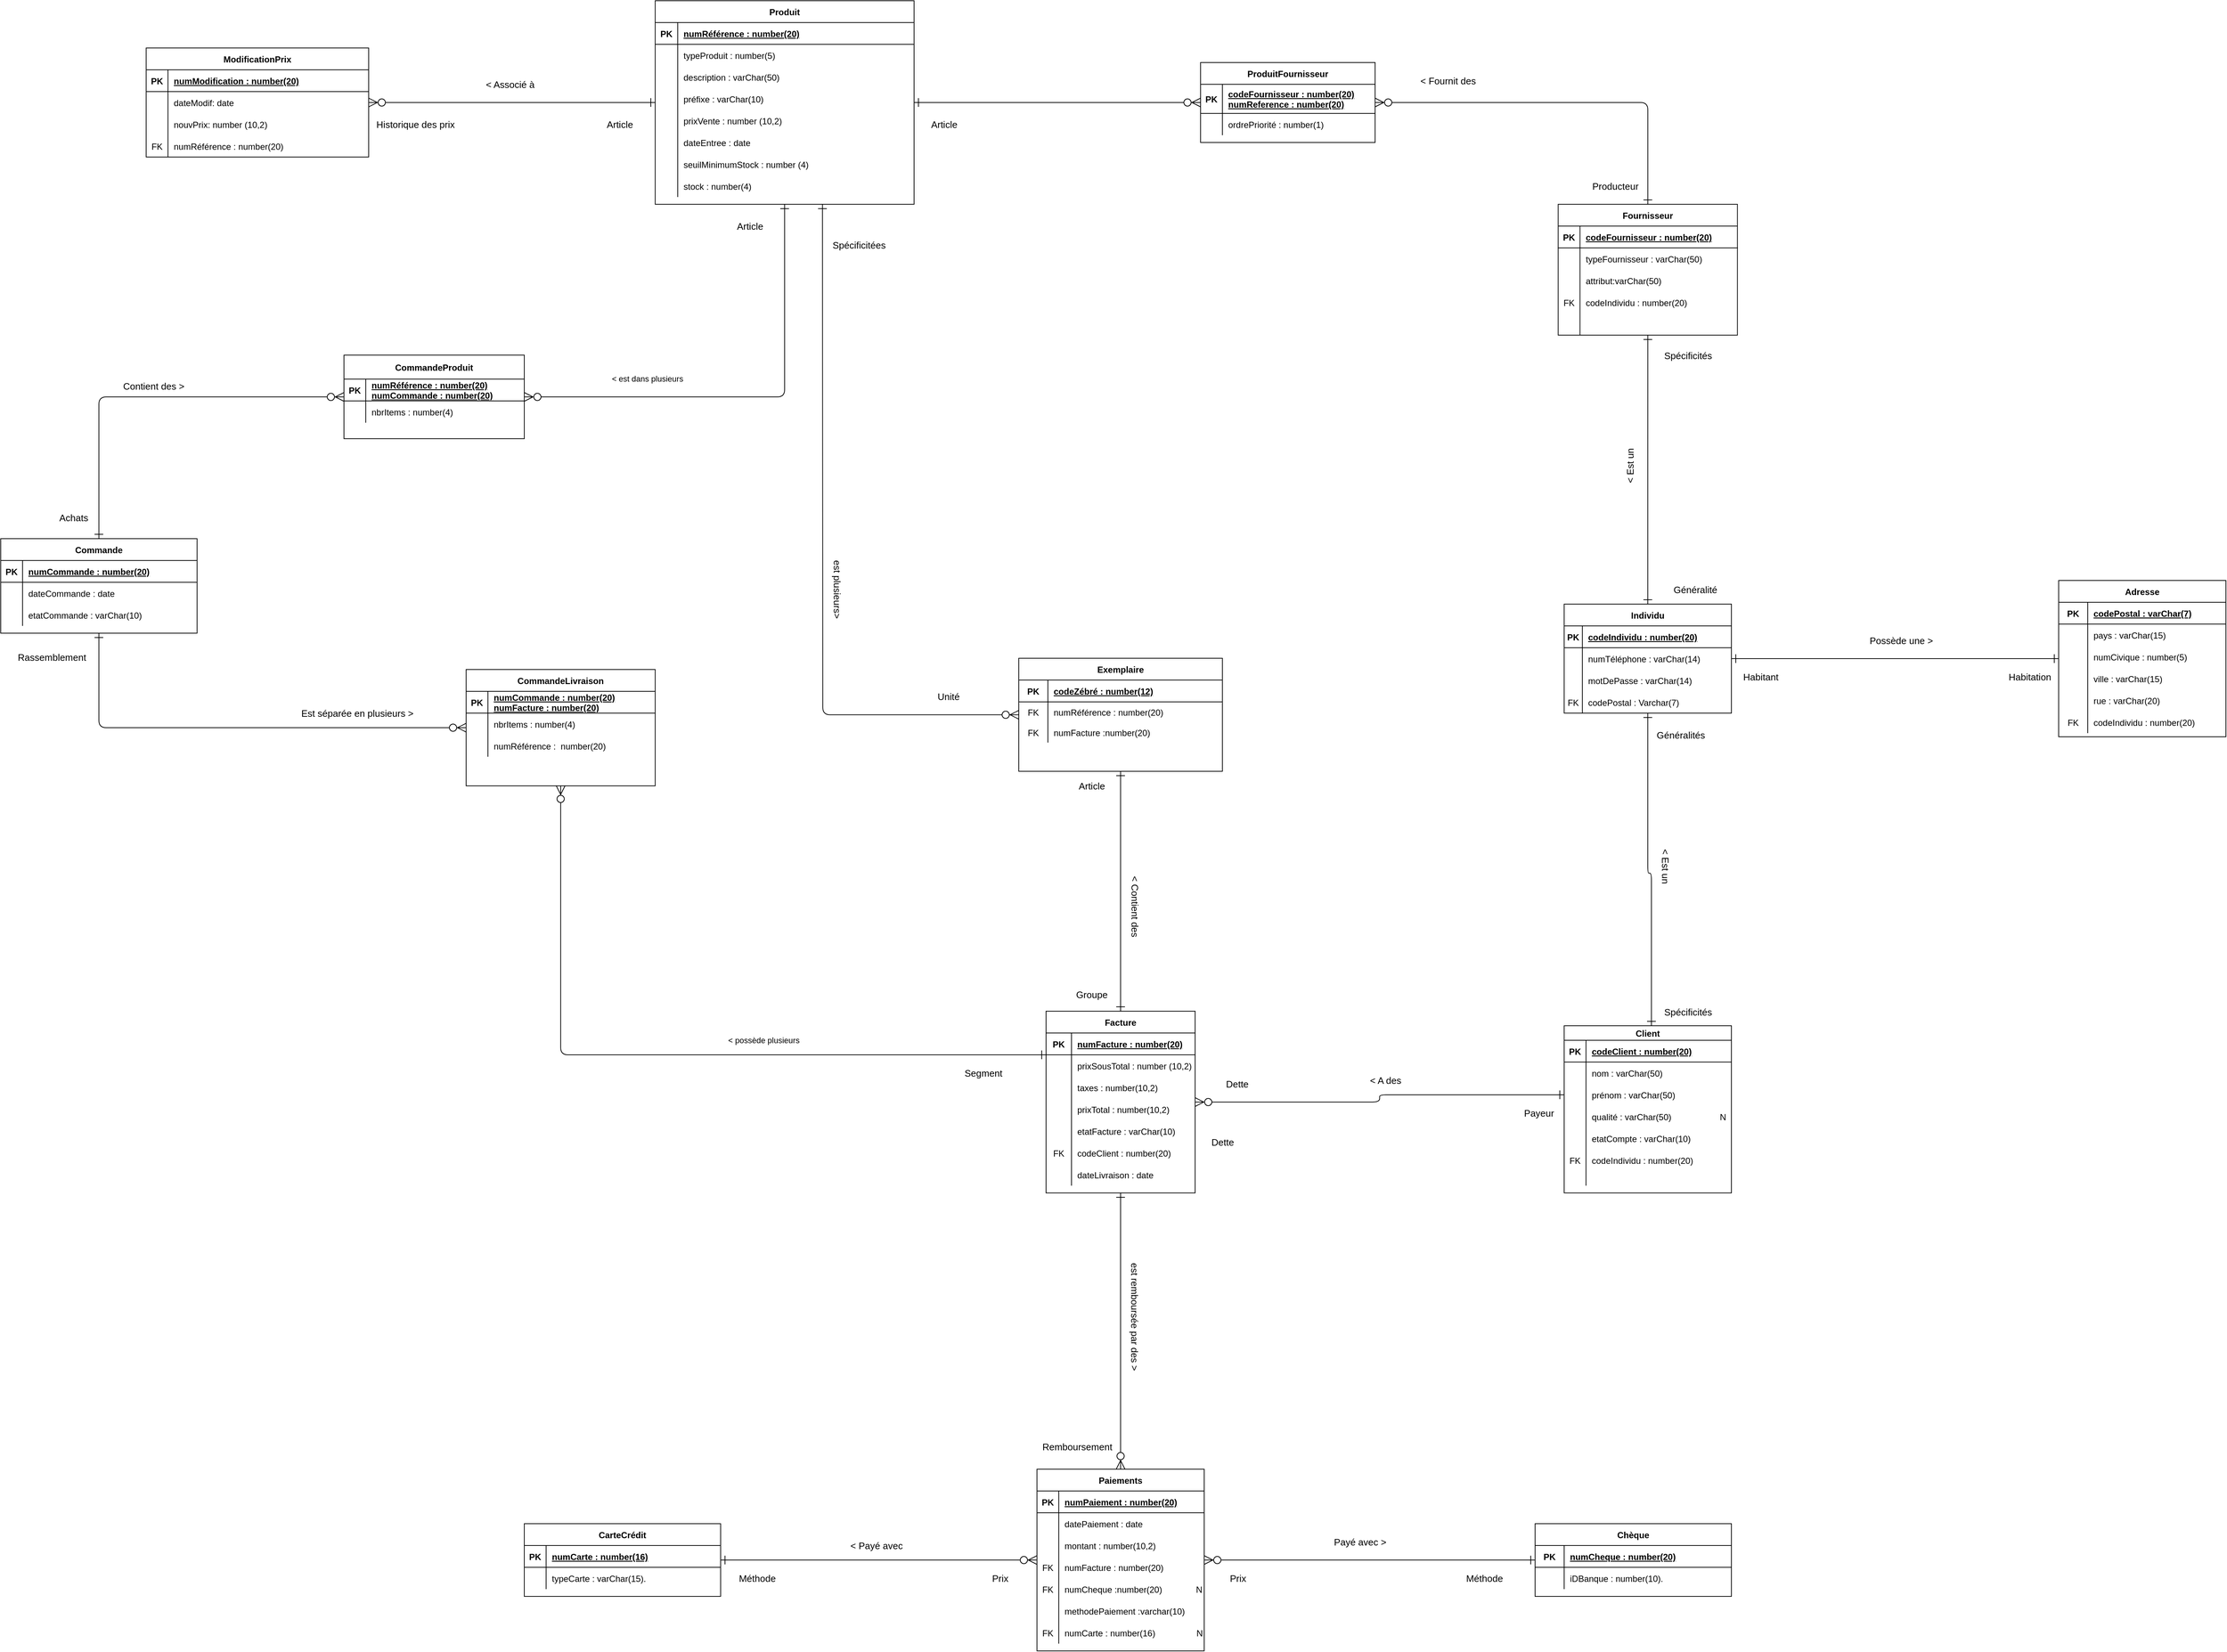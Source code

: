 <mxfile version="13.8.1" type="github">
  <diagram id="C5RBs43oDa-KdzZeNtuy" name="Page-1">
    <mxGraphModel dx="2249" dy="1931" grid="1" gridSize="10" guides="1" tooltips="1" connect="1" arrows="1" fold="1" page="1" pageScale="1" pageWidth="827" pageHeight="1169" math="0" shadow="0">
      <root>
        <mxCell id="WIyWlLk6GJQsqaUBKTNV-0" />
        <mxCell id="WIyWlLk6GJQsqaUBKTNV-1" parent="WIyWlLk6GJQsqaUBKTNV-0" />
        <mxCell id="ExMKHDloeAyDaRjqd1-E-73" value="" style="endArrow=ERone;html=1;exitX=0.5;exitY=0;exitDx=0;exitDy=0;strokeWidth=1;endFill=0;endSize=10;targetPerimeterSpacing=0;startFill=0;startArrow=ERone;startSize=10;sourcePerimeterSpacing=0;edgeStyle=orthogonalEdgeStyle;" parent="WIyWlLk6GJQsqaUBKTNV-1" source="ExMKHDloeAyDaRjqd1-E-58" target="ptQOyeEV9Z3_fruMA9P3-91" edge="1">
          <mxGeometry width="50" height="50" relative="1" as="geometry">
            <mxPoint x="1260" y="560" as="sourcePoint" />
            <mxPoint x="1310" y="510" as="targetPoint" />
          </mxGeometry>
        </mxCell>
        <mxCell id="Qf9FhNqg1FMsfgRIpNyJ-48" value="Spécificités" style="edgeLabel;html=1;align=center;verticalAlign=middle;resizable=0;points=[];fontSize=13;" parent="ExMKHDloeAyDaRjqd1-E-73" vertex="1" connectable="0">
          <mxGeometry x="0.843" y="2" relative="1" as="geometry">
            <mxPoint x="56.9" y="-1.6" as="offset" />
          </mxGeometry>
        </mxCell>
        <mxCell id="Qf9FhNqg1FMsfgRIpNyJ-49" value="&amp;lt; Est un" style="edgeLabel;html=1;align=center;verticalAlign=middle;resizable=0;points=[];fontSize=13;rotation=-90;" parent="ExMKHDloeAyDaRjqd1-E-73" vertex="1" connectable="0">
          <mxGeometry x="-0.125" y="1" relative="1" as="geometry">
            <mxPoint x="-24" y="-28" as="offset" />
          </mxGeometry>
        </mxCell>
        <mxCell id="Qf9FhNqg1FMsfgRIpNyJ-50" value="Généralité" style="edgeLabel;html=1;align=center;verticalAlign=middle;resizable=0;points=[];fontSize=13;" parent="ExMKHDloeAyDaRjqd1-E-73" vertex="1" connectable="0">
          <mxGeometry x="-0.816" y="3" relative="1" as="geometry">
            <mxPoint x="68" y="14" as="offset" />
          </mxGeometry>
        </mxCell>
        <mxCell id="ExMKHDloeAyDaRjqd1-E-80" value="" style="endArrow=ERone;html=1;strokeWidth=1;endFill=0;endSize=10;targetPerimeterSpacing=0;startFill=0;startArrow=ERone;startSize=10;sourcePerimeterSpacing=0;edgeStyle=orthogonalEdgeStyle;" parent="WIyWlLk6GJQsqaUBKTNV-1" source="ptQOyeEV9Z3_fruMA9P3-136" target="ExMKHDloeAyDaRjqd1-E-58" edge="1">
          <mxGeometry width="50" height="50" relative="1" as="geometry">
            <mxPoint x="1220" y="760" as="sourcePoint" />
            <mxPoint x="1472" y="651" as="targetPoint" />
            <Array as="points">
              <mxPoint x="1480" y="1000" />
              <mxPoint x="1475" y="1000" />
            </Array>
          </mxGeometry>
        </mxCell>
        <mxCell id="Qf9FhNqg1FMsfgRIpNyJ-54" value="&amp;lt; Est un" style="edgeLabel;html=1;align=center;verticalAlign=middle;resizable=0;points=[];fontSize=13;rotation=90;" parent="ExMKHDloeAyDaRjqd1-E-80" vertex="1" connectable="0">
          <mxGeometry x="-0.09" relative="1" as="geometry">
            <mxPoint x="19.7" y="-21.32" as="offset" />
          </mxGeometry>
        </mxCell>
        <mxCell id="Qf9FhNqg1FMsfgRIpNyJ-55" value="Généralités" style="edgeLabel;html=1;align=center;verticalAlign=middle;resizable=0;points=[];fontSize=13;" parent="ExMKHDloeAyDaRjqd1-E-80" vertex="1" connectable="0">
          <mxGeometry x="0.862" y="1" relative="1" as="geometry">
            <mxPoint x="46" as="offset" />
          </mxGeometry>
        </mxCell>
        <mxCell id="Qf9FhNqg1FMsfgRIpNyJ-56" value="Spécificités" style="edgeLabel;html=1;align=center;verticalAlign=middle;resizable=0;points=[];fontSize=13;" parent="ExMKHDloeAyDaRjqd1-E-80" vertex="1" connectable="0">
          <mxGeometry x="-0.869" y="-3" relative="1" as="geometry">
            <mxPoint x="46.71" y="9.68" as="offset" />
          </mxGeometry>
        </mxCell>
        <mxCell id="ExMKHDloeAyDaRjqd1-E-83" value="" style="endArrow=ERone;html=1;strokeWidth=1;endFill=0;endSize=10;targetPerimeterSpacing=0;startFill=0;startArrow=ERone;startSize=10;sourcePerimeterSpacing=0;edgeStyle=orthogonalEdgeStyle;" parent="WIyWlLk6GJQsqaUBKTNV-1" source="ExMKHDloeAyDaRjqd1-E-58" target="BIIrtmg0SLB_a2hj8C8q-114" edge="1">
          <mxGeometry width="50" height="50" relative="1" as="geometry">
            <mxPoint x="1471" y="720" as="sourcePoint" />
            <mxPoint x="1748.4" y="578.48" as="targetPoint" />
          </mxGeometry>
        </mxCell>
        <mxCell id="Qf9FhNqg1FMsfgRIpNyJ-51" value="Possède une &amp;gt;&amp;nbsp;" style="edgeLabel;html=1;align=center;verticalAlign=middle;resizable=0;points=[];fontSize=13;" parent="ExMKHDloeAyDaRjqd1-E-83" vertex="1" connectable="0">
          <mxGeometry x="0.044" y="1" relative="1" as="geometry">
            <mxPoint y="-24" as="offset" />
          </mxGeometry>
        </mxCell>
        <mxCell id="Qf9FhNqg1FMsfgRIpNyJ-52" value="Habitation" style="edgeLabel;html=1;align=center;verticalAlign=middle;resizable=0;points=[];fontSize=13;" parent="ExMKHDloeAyDaRjqd1-E-83" vertex="1" connectable="0">
          <mxGeometry x="0.867" y="2" relative="1" as="geometry">
            <mxPoint x="-10" y="27" as="offset" />
          </mxGeometry>
        </mxCell>
        <mxCell id="Qf9FhNqg1FMsfgRIpNyJ-53" value="Habitant" style="edgeLabel;html=1;align=center;verticalAlign=middle;resizable=0;points=[];fontSize=13;" parent="ExMKHDloeAyDaRjqd1-E-83" vertex="1" connectable="0">
          <mxGeometry x="-0.88" y="3" relative="1" as="geometry">
            <mxPoint x="13" y="28" as="offset" />
          </mxGeometry>
        </mxCell>
        <mxCell id="ExMKHDloeAyDaRjqd1-E-99" value="" style="endArrow=ERone;html=1;exitX=0.5;exitY=0;exitDx=0;exitDy=0;edgeStyle=orthogonalEdgeStyle;strokeWidth=1;endFill=0;endSize=10;targetPerimeterSpacing=0;startFill=1;startArrow=ERzeroToMany;startSize=10;sourcePerimeterSpacing=0;" parent="WIyWlLk6GJQsqaUBKTNV-1" source="ptQOyeEV9Z3_fruMA9P3-257" target="ptQOyeEV9Z3_fruMA9P3-238" edge="1">
          <mxGeometry width="50" height="50" relative="1" as="geometry">
            <mxPoint x="1610" y="1090" as="sourcePoint" />
            <mxPoint x="1660" y="1040" as="targetPoint" />
          </mxGeometry>
        </mxCell>
        <mxCell id="Qf9FhNqg1FMsfgRIpNyJ-69" value="Dette" style="edgeLabel;html=1;align=center;verticalAlign=middle;resizable=0;points=[];fontSize=13;" parent="ExMKHDloeAyDaRjqd1-E-99" vertex="1" connectable="0">
          <mxGeometry x="0.811" y="1" relative="1" as="geometry">
            <mxPoint x="141" y="-106.47" as="offset" />
          </mxGeometry>
        </mxCell>
        <mxCell id="Qf9FhNqg1FMsfgRIpNyJ-70" value="Remboursement" style="edgeLabel;html=1;align=center;verticalAlign=middle;resizable=0;points=[];fontSize=13;" parent="ExMKHDloeAyDaRjqd1-E-99" vertex="1" connectable="0">
          <mxGeometry x="-0.73" relative="1" as="geometry">
            <mxPoint x="-60" y="20" as="offset" />
          </mxGeometry>
        </mxCell>
        <mxCell id="Qf9FhNqg1FMsfgRIpNyJ-71" value="est remboursée par des &amp;gt;" style="edgeLabel;html=1;align=center;verticalAlign=middle;resizable=0;points=[];fontSize=13;rotation=90;" parent="ExMKHDloeAyDaRjqd1-E-99" vertex="1" connectable="0">
          <mxGeometry x="0.108" y="-1" relative="1" as="geometry">
            <mxPoint x="19" as="offset" />
          </mxGeometry>
        </mxCell>
        <mxCell id="ExMKHDloeAyDaRjqd1-E-100" value="" style="endArrow=ERone;html=1;entryX=0;entryY=0.5;entryDx=0;entryDy=0;strokeWidth=1;endFill=0;endSize=10;targetPerimeterSpacing=0;startFill=1;startArrow=ERzeroToMany;startSize=10;sourcePerimeterSpacing=0;edgeStyle=orthogonalEdgeStyle;" parent="WIyWlLk6GJQsqaUBKTNV-1" source="ptQOyeEV9Z3_fruMA9P3-238" target="ptQOyeEV9Z3_fruMA9P3-143" edge="1">
          <mxGeometry width="50" height="50" relative="1" as="geometry">
            <mxPoint x="1120" y="860" as="sourcePoint" />
            <mxPoint x="1170" y="810" as="targetPoint" />
            <Array as="points" />
          </mxGeometry>
        </mxCell>
        <mxCell id="Qf9FhNqg1FMsfgRIpNyJ-57" value="&amp;lt; A des" style="edgeLabel;html=1;align=center;verticalAlign=middle;resizable=0;points=[];fontSize=13;" parent="ExMKHDloeAyDaRjqd1-E-100" vertex="1" connectable="0">
          <mxGeometry x="-0.03" y="11" relative="1" as="geometry">
            <mxPoint x="10" y="-19" as="offset" />
          </mxGeometry>
        </mxCell>
        <mxCell id="Qf9FhNqg1FMsfgRIpNyJ-58" value="Payeur" style="edgeLabel;html=1;align=center;verticalAlign=middle;resizable=0;points=[];fontSize=13;" parent="ExMKHDloeAyDaRjqd1-E-100" vertex="1" connectable="0">
          <mxGeometry x="0.865" y="1" relative="1" as="geometry">
            <mxPoint y="26" as="offset" />
          </mxGeometry>
        </mxCell>
        <mxCell id="Qf9FhNqg1FMsfgRIpNyJ-59" value="Dette" style="edgeLabel;html=1;align=center;verticalAlign=middle;resizable=0;points=[];fontSize=13;" parent="ExMKHDloeAyDaRjqd1-E-100" vertex="1" connectable="0">
          <mxGeometry x="-0.03" y="193" relative="1" as="geometry">
            <mxPoint x="-193.29" y="167.62" as="offset" />
          </mxGeometry>
        </mxCell>
        <mxCell id="ExMKHDloeAyDaRjqd1-E-135" value="" style="endArrow=ERone;html=1;entryX=0.5;entryY=1;entryDx=0;entryDy=0;strokeWidth=1;endFill=0;endSize=10;targetPerimeterSpacing=0;startFill=0;startArrow=ERone;startSize=10;sourcePerimeterSpacing=0;edgeStyle=orthogonalEdgeStyle;" parent="WIyWlLk6GJQsqaUBKTNV-1" source="ptQOyeEV9Z3_fruMA9P3-238" target="ptQOyeEV9Z3_fruMA9P3-78" edge="1">
          <mxGeometry width="50" height="50" relative="1" as="geometry">
            <mxPoint x="960" y="640" as="sourcePoint" />
            <mxPoint x="1010" y="590" as="targetPoint" />
          </mxGeometry>
        </mxCell>
        <mxCell id="Qf9FhNqg1FMsfgRIpNyJ-44" value="Article" style="edgeLabel;html=1;align=center;verticalAlign=middle;resizable=0;points=[];fontSize=13;" parent="ExMKHDloeAyDaRjqd1-E-135" vertex="1" connectable="0">
          <mxGeometry x="0.803" relative="1" as="geometry">
            <mxPoint x="-40" y="-12.5" as="offset" />
          </mxGeometry>
        </mxCell>
        <mxCell id="Qf9FhNqg1FMsfgRIpNyJ-45" value="&amp;lt; Contient des&amp;nbsp;" style="edgeLabel;html=1;align=center;verticalAlign=middle;resizable=0;points=[];fontSize=13;rotation=90;" parent="ExMKHDloeAyDaRjqd1-E-135" vertex="1" connectable="0">
          <mxGeometry x="-0.134" y="-1" relative="1" as="geometry">
            <mxPoint x="19" as="offset" />
          </mxGeometry>
        </mxCell>
        <mxCell id="Qf9FhNqg1FMsfgRIpNyJ-46" value="Groupe" style="edgeLabel;html=1;align=center;verticalAlign=middle;resizable=0;points=[];fontSize=13;" parent="ExMKHDloeAyDaRjqd1-E-135" vertex="1" connectable="0">
          <mxGeometry x="-0.759" y="1" relative="1" as="geometry">
            <mxPoint x="-39" y="17" as="offset" />
          </mxGeometry>
        </mxCell>
        <mxCell id="BIIrtmg0SLB_a2hj8C8q-180" style="rounded=1;orthogonalLoop=1;jettySize=auto;html=1;startArrow=ERzeroToMany;startFill=1;endArrow=ERone;endFill=0;edgeStyle=orthogonalEdgeStyle;elbow=vertical;strokeWidth=1;targetPerimeterSpacing=0;sourcePerimeterSpacing=0;endSize=10;startSize=10;" parent="WIyWlLk6GJQsqaUBKTNV-1" source="ptQOyeEV9Z3_fruMA9P3-78" edge="1">
          <mxGeometry relative="1" as="geometry">
            <mxPoint x="340" y="80" as="targetPoint" />
          </mxGeometry>
        </mxCell>
        <mxCell id="Qf9FhNqg1FMsfgRIpNyJ-35" value="Spécificitées" style="edgeLabel;html=1;align=center;verticalAlign=middle;resizable=0;points=[];fontSize=13;" parent="BIIrtmg0SLB_a2hj8C8q-180" vertex="1" connectable="0">
          <mxGeometry x="0.88" y="-5" relative="1" as="geometry">
            <mxPoint x="45" y="-2.1" as="offset" />
          </mxGeometry>
        </mxCell>
        <mxCell id="Qf9FhNqg1FMsfgRIpNyJ-36" value="Unité" style="edgeLabel;html=1;align=center;verticalAlign=middle;resizable=0;points=[];fontSize=13;" parent="BIIrtmg0SLB_a2hj8C8q-180" vertex="1" connectable="0">
          <mxGeometry x="-0.783" y="4" relative="1" as="geometry">
            <mxPoint x="8" y="-29.1" as="offset" />
          </mxGeometry>
        </mxCell>
        <mxCell id="Qf9FhNqg1FMsfgRIpNyJ-37" value="est plusieurs&amp;gt;" style="edgeLabel;html=1;align=center;verticalAlign=middle;resizable=0;points=[];fontSize=13;rotation=90;" parent="BIIrtmg0SLB_a2hj8C8q-180" vertex="1" connectable="0">
          <mxGeometry x="-0.174" y="-1" relative="1" as="geometry">
            <mxPoint x="18.95" y="-41" as="offset" />
          </mxGeometry>
        </mxCell>
        <mxCell id="BIIrtmg0SLB_a2hj8C8q-44" style="edgeStyle=orthogonalEdgeStyle;rounded=1;orthogonalLoop=1;jettySize=auto;html=1;strokeWidth=1;endFill=1;endArrow=ERzeroToMany;endSize=10;targetPerimeterSpacing=0;startFill=0;startArrow=ERone;startSize=10;sourcePerimeterSpacing=0;" parent="WIyWlLk6GJQsqaUBKTNV-1" source="BIIrtmg0SLB_a2hj8C8q-6" target="ptQOyeEV9Z3_fruMA9P3-257" edge="1">
          <mxGeometry relative="1" as="geometry">
            <mxPoint x="1070" y="1410" as="targetPoint" />
          </mxGeometry>
        </mxCell>
        <mxCell id="Qf9FhNqg1FMsfgRIpNyJ-60" value="Prix" style="edgeLabel;html=1;align=center;verticalAlign=middle;resizable=0;points=[];fontSize=13;" parent="BIIrtmg0SLB_a2hj8C8q-44" vertex="1" connectable="0">
          <mxGeometry x="0.798" relative="1" as="geometry">
            <mxPoint y="25" as="offset" />
          </mxGeometry>
        </mxCell>
        <mxCell id="Qf9FhNqg1FMsfgRIpNyJ-61" value="Méthode" style="edgeLabel;html=1;align=center;verticalAlign=middle;resizable=0;points=[];fontSize=13;" parent="BIIrtmg0SLB_a2hj8C8q-44" vertex="1" connectable="0">
          <mxGeometry x="-0.816" y="-2" relative="1" as="geometry">
            <mxPoint x="-28" y="27" as="offset" />
          </mxGeometry>
        </mxCell>
        <mxCell id="Qf9FhNqg1FMsfgRIpNyJ-62" value="Payé avec &amp;gt;" style="edgeLabel;html=1;align=center;verticalAlign=middle;resizable=0;points=[];fontSize=13;" parent="BIIrtmg0SLB_a2hj8C8q-44" vertex="1" connectable="0">
          <mxGeometry x="0.061" y="-3" relative="1" as="geometry">
            <mxPoint y="-22" as="offset" />
          </mxGeometry>
        </mxCell>
        <mxCell id="ptQOyeEV9Z3_fruMA9P3-13" value="Produit" style="shape=table;startSize=30;container=1;collapsible=1;childLayout=tableLayout;fixedRows=1;rowLines=0;fontStyle=1;align=center;resizeLast=1;" parent="WIyWlLk6GJQsqaUBKTNV-1" vertex="1">
          <mxGeometry x="110" y="-200" width="356" height="280" as="geometry" />
        </mxCell>
        <mxCell id="ptQOyeEV9Z3_fruMA9P3-14" value="" style="shape=partialRectangle;collapsible=0;dropTarget=0;pointerEvents=0;fillColor=none;top=0;left=0;bottom=1;right=0;points=[[0,0.5],[1,0.5]];portConstraint=eastwest;" parent="ptQOyeEV9Z3_fruMA9P3-13" vertex="1">
          <mxGeometry y="30" width="356" height="30" as="geometry" />
        </mxCell>
        <mxCell id="ptQOyeEV9Z3_fruMA9P3-15" value="PK" style="shape=partialRectangle;connectable=0;fillColor=none;top=0;left=0;bottom=0;right=0;fontStyle=1;overflow=hidden;" parent="ptQOyeEV9Z3_fruMA9P3-14" vertex="1">
          <mxGeometry width="31" height="30" as="geometry" />
        </mxCell>
        <mxCell id="ptQOyeEV9Z3_fruMA9P3-16" value="numRéférence : number(20)" style="shape=partialRectangle;connectable=0;fillColor=none;top=0;left=0;bottom=0;right=0;align=left;spacingLeft=6;fontStyle=5;overflow=hidden;" parent="ptQOyeEV9Z3_fruMA9P3-14" vertex="1">
          <mxGeometry x="31" width="325" height="30" as="geometry" />
        </mxCell>
        <mxCell id="ptQOyeEV9Z3_fruMA9P3-17" value="" style="shape=partialRectangle;collapsible=0;dropTarget=0;pointerEvents=0;fillColor=none;top=0;left=0;bottom=0;right=0;points=[[0,0.5],[1,0.5]];portConstraint=eastwest;" parent="ptQOyeEV9Z3_fruMA9P3-13" vertex="1">
          <mxGeometry y="60" width="356" height="30" as="geometry" />
        </mxCell>
        <mxCell id="ptQOyeEV9Z3_fruMA9P3-18" value="" style="shape=partialRectangle;connectable=0;fillColor=none;top=0;left=0;bottom=0;right=0;editable=1;overflow=hidden;" parent="ptQOyeEV9Z3_fruMA9P3-17" vertex="1">
          <mxGeometry width="31" height="30" as="geometry" />
        </mxCell>
        <mxCell id="ptQOyeEV9Z3_fruMA9P3-19" value="typeProduit : number(5)" style="shape=partialRectangle;connectable=0;fillColor=none;top=0;left=0;bottom=0;right=0;align=left;spacingLeft=6;overflow=hidden;" parent="ptQOyeEV9Z3_fruMA9P3-17" vertex="1">
          <mxGeometry x="31" width="325" height="30" as="geometry" />
        </mxCell>
        <mxCell id="ptQOyeEV9Z3_fruMA9P3-20" value="" style="shape=partialRectangle;collapsible=0;dropTarget=0;pointerEvents=0;fillColor=none;top=0;left=0;bottom=0;right=0;points=[[0,0.5],[1,0.5]];portConstraint=eastwest;" parent="ptQOyeEV9Z3_fruMA9P3-13" vertex="1">
          <mxGeometry y="90" width="356" height="30" as="geometry" />
        </mxCell>
        <mxCell id="ptQOyeEV9Z3_fruMA9P3-21" value="" style="shape=partialRectangle;connectable=0;fillColor=none;top=0;left=0;bottom=0;right=0;editable=1;overflow=hidden;" parent="ptQOyeEV9Z3_fruMA9P3-20" vertex="1">
          <mxGeometry width="31" height="30" as="geometry" />
        </mxCell>
        <mxCell id="ptQOyeEV9Z3_fruMA9P3-22" value="description : varChar(50)" style="shape=partialRectangle;connectable=0;fillColor=none;top=0;left=0;bottom=0;right=0;align=left;spacingLeft=6;overflow=hidden;" parent="ptQOyeEV9Z3_fruMA9P3-20" vertex="1">
          <mxGeometry x="31" width="325" height="30" as="geometry" />
        </mxCell>
        <mxCell id="ptQOyeEV9Z3_fruMA9P3-23" value="" style="shape=partialRectangle;collapsible=0;dropTarget=0;pointerEvents=0;fillColor=none;top=0;left=0;bottom=0;right=0;points=[[0,0.5],[1,0.5]];portConstraint=eastwest;" parent="ptQOyeEV9Z3_fruMA9P3-13" vertex="1">
          <mxGeometry y="120" width="356" height="30" as="geometry" />
        </mxCell>
        <mxCell id="ptQOyeEV9Z3_fruMA9P3-24" value="&#xa;&#xa;" style="shape=partialRectangle;connectable=0;fillColor=none;top=0;left=0;bottom=0;right=0;editable=1;overflow=hidden;" parent="ptQOyeEV9Z3_fruMA9P3-23" vertex="1">
          <mxGeometry width="31" height="30" as="geometry" />
        </mxCell>
        <mxCell id="ptQOyeEV9Z3_fruMA9P3-25" value="préfixe : varChar(10)" style="shape=partialRectangle;connectable=0;fillColor=none;top=0;left=0;bottom=0;right=0;align=left;spacingLeft=6;overflow=hidden;" parent="ptQOyeEV9Z3_fruMA9P3-23" vertex="1">
          <mxGeometry x="31" width="325" height="30" as="geometry" />
        </mxCell>
        <mxCell id="ptQOyeEV9Z3_fruMA9P3-26" value="" style="shape=partialRectangle;collapsible=0;dropTarget=0;pointerEvents=0;fillColor=none;top=0;left=0;bottom=0;right=0;points=[[0,0.5],[1,0.5]];portConstraint=eastwest;" parent="ptQOyeEV9Z3_fruMA9P3-13" vertex="1">
          <mxGeometry y="150" width="356" height="30" as="geometry" />
        </mxCell>
        <mxCell id="ptQOyeEV9Z3_fruMA9P3-27" value="&#xa;&#xa;" style="shape=partialRectangle;connectable=0;fillColor=none;top=0;left=0;bottom=0;right=0;editable=1;overflow=hidden;" parent="ptQOyeEV9Z3_fruMA9P3-26" vertex="1">
          <mxGeometry width="31" height="30" as="geometry" />
        </mxCell>
        <mxCell id="ptQOyeEV9Z3_fruMA9P3-28" value="prixVente : number (10,2)" style="shape=partialRectangle;connectable=0;fillColor=none;top=0;left=0;bottom=0;right=0;align=left;spacingLeft=6;overflow=hidden;" parent="ptQOyeEV9Z3_fruMA9P3-26" vertex="1">
          <mxGeometry x="31" width="325" height="30" as="geometry" />
        </mxCell>
        <mxCell id="ptQOyeEV9Z3_fruMA9P3-29" value="" style="shape=partialRectangle;collapsible=0;dropTarget=0;pointerEvents=0;fillColor=none;top=0;left=0;bottom=0;right=0;points=[[0,0.5],[1,0.5]];portConstraint=eastwest;" parent="ptQOyeEV9Z3_fruMA9P3-13" vertex="1">
          <mxGeometry y="180" width="356" height="30" as="geometry" />
        </mxCell>
        <mxCell id="ptQOyeEV9Z3_fruMA9P3-30" value="&#xa;&#xa;" style="shape=partialRectangle;connectable=0;fillColor=none;top=0;left=0;bottom=0;right=0;editable=1;overflow=hidden;" parent="ptQOyeEV9Z3_fruMA9P3-29" vertex="1">
          <mxGeometry width="31" height="30" as="geometry" />
        </mxCell>
        <mxCell id="ptQOyeEV9Z3_fruMA9P3-31" value="dateEntree : date" style="shape=partialRectangle;connectable=0;fillColor=none;top=0;left=0;bottom=0;right=0;align=left;spacingLeft=6;overflow=hidden;" parent="ptQOyeEV9Z3_fruMA9P3-29" vertex="1">
          <mxGeometry x="31" width="325" height="30" as="geometry" />
        </mxCell>
        <mxCell id="ptQOyeEV9Z3_fruMA9P3-32" value="" style="shape=partialRectangle;collapsible=0;dropTarget=0;pointerEvents=0;fillColor=none;top=0;left=0;bottom=0;right=0;points=[[0,0.5],[1,0.5]];portConstraint=eastwest;" parent="ptQOyeEV9Z3_fruMA9P3-13" vertex="1">
          <mxGeometry y="210" width="356" height="30" as="geometry" />
        </mxCell>
        <mxCell id="ptQOyeEV9Z3_fruMA9P3-33" value="&#xa;&#xa;" style="shape=partialRectangle;connectable=0;fillColor=none;top=0;left=0;bottom=0;right=0;editable=1;overflow=hidden;" parent="ptQOyeEV9Z3_fruMA9P3-32" vertex="1">
          <mxGeometry width="31" height="30" as="geometry" />
        </mxCell>
        <mxCell id="ptQOyeEV9Z3_fruMA9P3-34" value="seuilMinimumStock : number (4)" style="shape=partialRectangle;connectable=0;fillColor=none;top=0;left=0;bottom=0;right=0;align=left;spacingLeft=6;overflow=hidden;" parent="ptQOyeEV9Z3_fruMA9P3-32" vertex="1">
          <mxGeometry x="31" width="325" height="30" as="geometry" />
        </mxCell>
        <mxCell id="BIIrtmg0SLB_a2hj8C8q-111" value="" style="shape=partialRectangle;collapsible=0;dropTarget=0;pointerEvents=0;fillColor=none;top=0;left=0;bottom=0;right=0;points=[[0,0.5],[1,0.5]];portConstraint=eastwest;" parent="ptQOyeEV9Z3_fruMA9P3-13" vertex="1">
          <mxGeometry y="240" width="356" height="30" as="geometry" />
        </mxCell>
        <mxCell id="BIIrtmg0SLB_a2hj8C8q-112" value="&#xa;&#xa;" style="shape=partialRectangle;connectable=0;fillColor=none;top=0;left=0;bottom=0;right=0;editable=1;overflow=hidden;" parent="BIIrtmg0SLB_a2hj8C8q-111" vertex="1">
          <mxGeometry width="31" height="30" as="geometry" />
        </mxCell>
        <mxCell id="BIIrtmg0SLB_a2hj8C8q-113" value="stock : number(4)" style="shape=partialRectangle;connectable=0;fillColor=none;top=0;left=0;bottom=0;right=0;align=left;spacingLeft=6;overflow=hidden;" parent="BIIrtmg0SLB_a2hj8C8q-111" vertex="1">
          <mxGeometry x="31" width="325" height="30" as="geometry" />
        </mxCell>
        <mxCell id="BIIrtmg0SLB_a2hj8C8q-178" style="edgeStyle=orthogonalEdgeStyle;orthogonalLoop=1;jettySize=auto;html=1;startArrow=ERzeroToMany;startFill=1;endArrow=ERone;endFill=0;rounded=1;strokeWidth=1;endSize=10;targetPerimeterSpacing=0;startSize=10;sourcePerimeterSpacing=0;" parent="WIyWlLk6GJQsqaUBKTNV-1" source="ptQOyeEV9Z3_fruMA9P3-65" target="ptQOyeEV9Z3_fruMA9P3-13" edge="1">
          <mxGeometry relative="1" as="geometry" />
        </mxCell>
        <mxCell id="Qf9FhNqg1FMsfgRIpNyJ-31" value="Article" style="edgeLabel;html=1;align=center;verticalAlign=middle;resizable=0;points=[];fontSize=13;" parent="BIIrtmg0SLB_a2hj8C8q-178" vertex="1" connectable="0">
          <mxGeometry x="0.792" y="2" relative="1" as="geometry">
            <mxPoint y="28" as="offset" />
          </mxGeometry>
        </mxCell>
        <mxCell id="BIIrtmg0SLB_a2hj8C8q-179" style="edgeStyle=orthogonalEdgeStyle;rounded=1;orthogonalLoop=1;jettySize=auto;html=1;strokeWidth=1;endFill=0;endArrow=ERone;endSize=10;targetPerimeterSpacing=0;startFill=1;startArrow=ERzeroToMany;startSize=10;sourcePerimeterSpacing=0;" parent="WIyWlLk6GJQsqaUBKTNV-1" source="ptQOyeEV9Z3_fruMA9P3-65" target="ptQOyeEV9Z3_fruMA9P3-91" edge="1">
          <mxGeometry relative="1" as="geometry" />
        </mxCell>
        <mxCell id="Qf9FhNqg1FMsfgRIpNyJ-32" value="Producteur" style="edgeLabel;html=1;align=center;verticalAlign=middle;resizable=0;points=[];fontSize=13;" parent="BIIrtmg0SLB_a2hj8C8q-179" vertex="1" connectable="0">
          <mxGeometry x="0.918" y="2" relative="1" as="geometry">
            <mxPoint x="-47.1" y="-3.9" as="offset" />
          </mxGeometry>
        </mxCell>
        <mxCell id="Qf9FhNqg1FMsfgRIpNyJ-34" value="&amp;lt; Fournit des" style="edgeLabel;html=1;align=center;verticalAlign=middle;resizable=0;points=[];fontSize=13;" parent="BIIrtmg0SLB_a2hj8C8q-179" vertex="1" connectable="0">
          <mxGeometry x="0.091" y="2" relative="1" as="geometry">
            <mxPoint x="-181" y="-28" as="offset" />
          </mxGeometry>
        </mxCell>
        <mxCell id="BIIrtmg0SLB_a2hj8C8q-81" style="edgeStyle=orthogonalEdgeStyle;rounded=1;orthogonalLoop=1;jettySize=auto;html=1;endArrow=ERone;endFill=0;startArrow=ERzeroToMany;startFill=1;strokeWidth=1;endSize=10;targetPerimeterSpacing=0;startSize=10;sourcePerimeterSpacing=0;" parent="WIyWlLk6GJQsqaUBKTNV-1" source="ExMKHDloeAyDaRjqd1-E-144" target="ptQOyeEV9Z3_fruMA9P3-181" edge="1">
          <mxGeometry relative="1" as="geometry" />
        </mxCell>
        <mxCell id="Qf9FhNqg1FMsfgRIpNyJ-41" value="Rassemblement" style="edgeLabel;html=1;align=center;verticalAlign=middle;resizable=0;points=[];fontSize=13;" parent="BIIrtmg0SLB_a2hj8C8q-81" vertex="1" connectable="0">
          <mxGeometry x="0.883" y="1" relative="1" as="geometry">
            <mxPoint x="-64" y="-4.5" as="offset" />
          </mxGeometry>
        </mxCell>
        <mxCell id="Qf9FhNqg1FMsfgRIpNyJ-42" value="Est séparée en plusieurs &amp;gt;" style="edgeLabel;html=1;align=center;verticalAlign=middle;resizable=0;points=[];fontSize=13;" parent="BIIrtmg0SLB_a2hj8C8q-81" vertex="1" connectable="0">
          <mxGeometry x="-0.348" y="2" relative="1" as="geometry">
            <mxPoint x="57" y="-22" as="offset" />
          </mxGeometry>
        </mxCell>
        <mxCell id="BIIrtmg0SLB_a2hj8C8q-175" style="edgeStyle=orthogonalEdgeStyle;rounded=1;orthogonalLoop=1;jettySize=auto;html=1;endArrow=ERone;endFill=0;startArrow=ERzeroToMany;startFill=1;strokeWidth=1;endSize=10;targetPerimeterSpacing=0;startSize=10;sourcePerimeterSpacing=0;" parent="WIyWlLk6GJQsqaUBKTNV-1" source="ptQOyeEV9Z3_fruMA9P3-200" target="ptQOyeEV9Z3_fruMA9P3-13" edge="1">
          <mxGeometry relative="1" as="geometry" />
        </mxCell>
        <mxCell id="Qf9FhNqg1FMsfgRIpNyJ-38" value="Article" style="edgeLabel;html=1;align=center;verticalAlign=middle;resizable=0;points=[];fontSize=13;" parent="BIIrtmg0SLB_a2hj8C8q-175" vertex="1" connectable="0">
          <mxGeometry x="0.875" y="-3" relative="1" as="geometry">
            <mxPoint x="-51" y="-9" as="offset" />
          </mxGeometry>
        </mxCell>
        <mxCell id="Qf9FhNqg1FMsfgRIpNyJ-39" value="Contient des &amp;gt;" style="edgeLabel;html=1;align=center;verticalAlign=middle;resizable=0;points=[];fontSize=13;" parent="BIIrtmg0SLB_a2hj8C8q-175" vertex="1" connectable="0">
          <mxGeometry x="-0.583" y="-1" relative="1" as="geometry">
            <mxPoint x="-640" y="-16" as="offset" />
          </mxGeometry>
        </mxCell>
        <mxCell id="Uf8xkf4nZD6LoFnDM_X0-1" value="&amp;lt; est dans plusieurs" style="edgeLabel;html=1;align=center;verticalAlign=middle;resizable=0;points=[];" vertex="1" connectable="0" parent="BIIrtmg0SLB_a2hj8C8q-175">
          <mxGeometry x="-0.458" y="-1" relative="1" as="geometry">
            <mxPoint y="-26" as="offset" />
          </mxGeometry>
        </mxCell>
        <mxCell id="BIIrtmg0SLB_a2hj8C8q-176" style="edgeStyle=orthogonalEdgeStyle;rounded=1;orthogonalLoop=1;jettySize=auto;html=1;startArrow=ERzeroToMany;startFill=1;endArrow=ERone;endFill=0;strokeWidth=1;endSize=10;targetPerimeterSpacing=0;startSize=10;sourcePerimeterSpacing=0;" parent="WIyWlLk6GJQsqaUBKTNV-1" source="ptQOyeEV9Z3_fruMA9P3-200" target="ptQOyeEV9Z3_fruMA9P3-181" edge="1">
          <mxGeometry relative="1" as="geometry" />
        </mxCell>
        <mxCell id="Qf9FhNqg1FMsfgRIpNyJ-40" value="Achats" style="edgeLabel;html=1;align=center;verticalAlign=middle;resizable=0;points=[];fontSize=13;" parent="BIIrtmg0SLB_a2hj8C8q-176" vertex="1" connectable="0">
          <mxGeometry x="0.891" y="-1" relative="1" as="geometry">
            <mxPoint x="-34" as="offset" />
          </mxGeometry>
        </mxCell>
        <mxCell id="BIIrtmg0SLB_a2hj8C8q-174" style="edgeStyle=orthogonalEdgeStyle;rounded=1;orthogonalLoop=1;jettySize=auto;html=1;startArrow=ERzeroToMany;startFill=1;endArrow=ERone;endFill=0;strokeWidth=1;endSize=10;targetPerimeterSpacing=0;startSize=10;sourcePerimeterSpacing=0;" parent="WIyWlLk6GJQsqaUBKTNV-1" source="ExMKHDloeAyDaRjqd1-E-16" target="ptQOyeEV9Z3_fruMA9P3-13" edge="1">
          <mxGeometry relative="1" as="geometry" />
        </mxCell>
        <mxCell id="Qf9FhNqg1FMsfgRIpNyJ-28" value="&lt;font style=&quot;font-size: 13px&quot;&gt;&amp;lt; Associé à&amp;nbsp;&lt;/font&gt;" style="edgeLabel;html=1;align=center;verticalAlign=middle;resizable=0;points=[];" parent="BIIrtmg0SLB_a2hj8C8q-174" vertex="1" connectable="0">
          <mxGeometry x="0.057" y="1" relative="1" as="geometry">
            <mxPoint x="-12.5" y="-24" as="offset" />
          </mxGeometry>
        </mxCell>
        <mxCell id="Qf9FhNqg1FMsfgRIpNyJ-29" value="Historique des prix" style="edgeLabel;html=1;align=center;verticalAlign=middle;resizable=0;points=[];fontSize=13;" parent="BIIrtmg0SLB_a2hj8C8q-174" vertex="1" connectable="0">
          <mxGeometry x="-0.741" y="-2" relative="1" as="geometry">
            <mxPoint x="13" y="28" as="offset" />
          </mxGeometry>
        </mxCell>
        <mxCell id="Qf9FhNqg1FMsfgRIpNyJ-30" value="Article" style="edgeLabel;html=1;align=center;verticalAlign=middle;resizable=0;points=[];fontSize=13;" parent="BIIrtmg0SLB_a2hj8C8q-174" vertex="1" connectable="0">
          <mxGeometry x="0.751" relative="1" as="geometry">
            <mxPoint y="30" as="offset" />
          </mxGeometry>
        </mxCell>
        <mxCell id="BIIrtmg0SLB_a2hj8C8q-177" style="edgeStyle=orthogonalEdgeStyle;rounded=1;orthogonalLoop=1;jettySize=auto;html=1;endArrow=ERone;endFill=0;startArrow=ERzeroToMany;startFill=1;strokeWidth=1;endSize=10;targetPerimeterSpacing=0;startSize=10;sourcePerimeterSpacing=0;" parent="WIyWlLk6GJQsqaUBKTNV-1" source="ExMKHDloeAyDaRjqd1-E-144" target="ptQOyeEV9Z3_fruMA9P3-238" edge="1">
          <mxGeometry relative="1" as="geometry">
            <mxPoint x="560" y="1250" as="targetPoint" />
            <Array as="points">
              <mxPoint x="-20" y="1250" />
            </Array>
          </mxGeometry>
        </mxCell>
        <mxCell id="Qf9FhNqg1FMsfgRIpNyJ-43" value="Segment" style="edgeLabel;html=1;align=center;verticalAlign=middle;resizable=0;points=[];fontSize=13;" parent="BIIrtmg0SLB_a2hj8C8q-177" vertex="1" connectable="0">
          <mxGeometry x="0.859" y="-2" relative="1" as="geometry">
            <mxPoint x="-14" y="23" as="offset" />
          </mxGeometry>
        </mxCell>
        <mxCell id="Uf8xkf4nZD6LoFnDM_X0-0" value="&amp;lt; possède plusieurs" style="edgeLabel;html=1;align=center;verticalAlign=middle;resizable=0;points=[];" vertex="1" connectable="0" parent="BIIrtmg0SLB_a2hj8C8q-177">
          <mxGeometry x="0.251" y="-3" relative="1" as="geometry">
            <mxPoint y="-23" as="offset" />
          </mxGeometry>
        </mxCell>
        <mxCell id="Qf9FhNqg1FMsfgRIpNyJ-11" style="edgeStyle=orthogonalEdgeStyle;rounded=1;orthogonalLoop=1;jettySize=auto;html=1;startArrow=ERone;startFill=0;startSize=10;sourcePerimeterSpacing=0;endArrow=ERzeroToMany;endFill=1;endSize=10;targetPerimeterSpacing=0;strokeWidth=1;" parent="WIyWlLk6GJQsqaUBKTNV-1" source="BIIrtmg0SLB_a2hj8C8q-25" target="ptQOyeEV9Z3_fruMA9P3-257" edge="1">
          <mxGeometry relative="1" as="geometry" />
        </mxCell>
        <mxCell id="Qf9FhNqg1FMsfgRIpNyJ-63" value="&amp;lt; Payé avec" style="edgeLabel;html=1;align=center;verticalAlign=middle;resizable=0;points=[];fontSize=13;" parent="Qf9FhNqg1FMsfgRIpNyJ-11" vertex="1" connectable="0">
          <mxGeometry x="-0.085" y="1" relative="1" as="geometry">
            <mxPoint x="15" y="-19" as="offset" />
          </mxGeometry>
        </mxCell>
        <mxCell id="Qf9FhNqg1FMsfgRIpNyJ-64" value="Prix" style="edgeLabel;html=1;align=center;verticalAlign=middle;resizable=0;points=[];fontSize=13;" parent="Qf9FhNqg1FMsfgRIpNyJ-11" vertex="1" connectable="0">
          <mxGeometry x="0.765" y="2" relative="1" as="geometry">
            <mxPoint y="27" as="offset" />
          </mxGeometry>
        </mxCell>
        <mxCell id="Qf9FhNqg1FMsfgRIpNyJ-65" value="Méthode" style="edgeLabel;html=1;align=center;verticalAlign=middle;resizable=0;points=[];fontSize=13;" parent="Qf9FhNqg1FMsfgRIpNyJ-11" vertex="1" connectable="0">
          <mxGeometry x="-0.784" y="-1" relative="1" as="geometry">
            <mxPoint x="3" y="24" as="offset" />
          </mxGeometry>
        </mxCell>
        <mxCell id="ptQOyeEV9Z3_fruMA9P3-65" value="ProduitFournisseur" style="shape=table;startSize=30;container=1;collapsible=1;childLayout=tableLayout;fixedRows=1;rowLines=0;fontStyle=1;align=center;resizeLast=1;" parent="WIyWlLk6GJQsqaUBKTNV-1" vertex="1">
          <mxGeometry x="860" y="-115" width="240" height="110" as="geometry" />
        </mxCell>
        <mxCell id="ptQOyeEV9Z3_fruMA9P3-66" value="" style="shape=partialRectangle;collapsible=0;dropTarget=0;pointerEvents=0;fillColor=none;top=0;left=0;bottom=1;right=0;points=[[0,0.5],[1,0.5]];portConstraint=eastwest;" parent="ptQOyeEV9Z3_fruMA9P3-65" vertex="1">
          <mxGeometry y="30" width="240" height="40" as="geometry" />
        </mxCell>
        <mxCell id="ptQOyeEV9Z3_fruMA9P3-67" value="PK" style="shape=partialRectangle;connectable=0;fillColor=none;top=0;left=0;bottom=0;right=0;fontStyle=1;overflow=hidden;" parent="ptQOyeEV9Z3_fruMA9P3-66" vertex="1">
          <mxGeometry width="30" height="40" as="geometry" />
        </mxCell>
        <mxCell id="ptQOyeEV9Z3_fruMA9P3-68" value="codeFournisseur : number(20)&#xa;numReference : number(20)" style="shape=partialRectangle;connectable=0;fillColor=none;top=0;left=0;bottom=0;right=0;align=left;spacingLeft=6;fontStyle=5;overflow=hidden;" parent="ptQOyeEV9Z3_fruMA9P3-66" vertex="1">
          <mxGeometry x="30" width="210" height="40" as="geometry" />
        </mxCell>
        <mxCell id="ptQOyeEV9Z3_fruMA9P3-75" value="" style="shape=partialRectangle;collapsible=0;dropTarget=0;pointerEvents=0;fillColor=none;top=0;left=0;bottom=0;right=0;points=[[0,0.5],[1,0.5]];portConstraint=eastwest;" parent="ptQOyeEV9Z3_fruMA9P3-65" vertex="1">
          <mxGeometry y="70" width="240" height="30" as="geometry" />
        </mxCell>
        <mxCell id="ptQOyeEV9Z3_fruMA9P3-76" value="" style="shape=partialRectangle;connectable=0;fillColor=none;top=0;left=0;bottom=0;right=0;editable=1;overflow=hidden;" parent="ptQOyeEV9Z3_fruMA9P3-75" vertex="1">
          <mxGeometry width="30" height="30" as="geometry" />
        </mxCell>
        <mxCell id="ptQOyeEV9Z3_fruMA9P3-77" value="ordrePriorité : number(1)" style="shape=partialRectangle;connectable=0;fillColor=none;top=0;left=0;bottom=0;right=0;align=left;spacingLeft=6;overflow=hidden;" parent="ptQOyeEV9Z3_fruMA9P3-75" vertex="1">
          <mxGeometry x="30" width="210" height="30" as="geometry" />
        </mxCell>
        <mxCell id="ptQOyeEV9Z3_fruMA9P3-200" value="CommandeProduit" style="shape=table;startSize=33;container=1;collapsible=1;childLayout=tableLayout;fixedRows=1;rowLines=0;fontStyle=1;align=center;resizeLast=1;" parent="WIyWlLk6GJQsqaUBKTNV-1" vertex="1">
          <mxGeometry x="-318" y="287.5" width="248" height="115" as="geometry" />
        </mxCell>
        <mxCell id="ptQOyeEV9Z3_fruMA9P3-201" value="" style="shape=partialRectangle;collapsible=0;dropTarget=0;pointerEvents=0;fillColor=none;top=0;left=0;bottom=1;right=0;points=[[0,0.5],[1,0.5]];portConstraint=eastwest;" parent="ptQOyeEV9Z3_fruMA9P3-200" vertex="1">
          <mxGeometry y="33" width="248" height="30" as="geometry" />
        </mxCell>
        <mxCell id="ptQOyeEV9Z3_fruMA9P3-202" value="PK" style="shape=partialRectangle;connectable=0;fillColor=none;top=0;left=0;bottom=0;right=0;fontStyle=1;overflow=hidden;" parent="ptQOyeEV9Z3_fruMA9P3-201" vertex="1">
          <mxGeometry width="30" height="30" as="geometry" />
        </mxCell>
        <mxCell id="ptQOyeEV9Z3_fruMA9P3-203" value="numRéférence : number(20)&#xa;numCommande : number(20)" style="shape=partialRectangle;connectable=0;fillColor=none;top=0;left=0;bottom=0;right=0;align=left;spacingLeft=6;fontStyle=5;overflow=hidden;" parent="ptQOyeEV9Z3_fruMA9P3-201" vertex="1">
          <mxGeometry x="30" width="218" height="30" as="geometry" />
        </mxCell>
        <mxCell id="ptQOyeEV9Z3_fruMA9P3-207" value="" style="shape=partialRectangle;collapsible=0;dropTarget=0;pointerEvents=0;fillColor=none;top=0;left=0;bottom=0;right=0;points=[[0,0.5],[1,0.5]];portConstraint=eastwest;" parent="ptQOyeEV9Z3_fruMA9P3-200" vertex="1">
          <mxGeometry y="63" width="248" height="30" as="geometry" />
        </mxCell>
        <mxCell id="ptQOyeEV9Z3_fruMA9P3-208" value="" style="shape=partialRectangle;connectable=0;fillColor=none;top=0;left=0;bottom=0;right=0;editable=1;overflow=hidden;" parent="ptQOyeEV9Z3_fruMA9P3-207" vertex="1">
          <mxGeometry width="30" height="30" as="geometry" />
        </mxCell>
        <mxCell id="ptQOyeEV9Z3_fruMA9P3-209" value="nbrItems : number(4)" style="shape=partialRectangle;connectable=0;fillColor=none;top=0;left=0;bottom=0;right=0;align=left;spacingLeft=6;overflow=hidden;" parent="ptQOyeEV9Z3_fruMA9P3-207" vertex="1">
          <mxGeometry x="30" width="218" height="30" as="geometry" />
        </mxCell>
        <mxCell id="ExMKHDloeAyDaRjqd1-E-12" value="ModificationPrix" style="shape=table;startSize=30;container=1;collapsible=1;childLayout=tableLayout;fixedRows=1;rowLines=0;fontStyle=1;align=center;resizeLast=1;" parent="WIyWlLk6GJQsqaUBKTNV-1" vertex="1">
          <mxGeometry x="-590" y="-135" width="306" height="150" as="geometry" />
        </mxCell>
        <mxCell id="ExMKHDloeAyDaRjqd1-E-13" value="" style="shape=partialRectangle;collapsible=0;dropTarget=0;pointerEvents=0;fillColor=none;top=0;left=0;bottom=1;right=0;points=[[0,0.5],[1,0.5]];portConstraint=eastwest;" parent="ExMKHDloeAyDaRjqd1-E-12" vertex="1">
          <mxGeometry y="30" width="306" height="30" as="geometry" />
        </mxCell>
        <mxCell id="ExMKHDloeAyDaRjqd1-E-14" value="PK" style="shape=partialRectangle;connectable=0;fillColor=none;top=0;left=0;bottom=0;right=0;fontStyle=1;overflow=hidden;" parent="ExMKHDloeAyDaRjqd1-E-13" vertex="1">
          <mxGeometry width="30" height="30" as="geometry" />
        </mxCell>
        <mxCell id="ExMKHDloeAyDaRjqd1-E-15" value="numModification : number(20)" style="shape=partialRectangle;connectable=0;fillColor=none;top=0;left=0;bottom=0;right=0;align=left;spacingLeft=6;fontStyle=5;overflow=hidden;" parent="ExMKHDloeAyDaRjqd1-E-13" vertex="1">
          <mxGeometry x="30" width="276" height="30" as="geometry" />
        </mxCell>
        <mxCell id="ExMKHDloeAyDaRjqd1-E-16" value="" style="shape=partialRectangle;collapsible=0;dropTarget=0;pointerEvents=0;fillColor=none;top=0;left=0;bottom=0;right=0;points=[[0,0.5],[1,0.5]];portConstraint=eastwest;" parent="ExMKHDloeAyDaRjqd1-E-12" vertex="1">
          <mxGeometry y="60" width="306" height="30" as="geometry" />
        </mxCell>
        <mxCell id="ExMKHDloeAyDaRjqd1-E-17" value="" style="shape=partialRectangle;connectable=0;fillColor=none;top=0;left=0;bottom=0;right=0;editable=1;overflow=hidden;" parent="ExMKHDloeAyDaRjqd1-E-16" vertex="1">
          <mxGeometry width="30" height="30" as="geometry" />
        </mxCell>
        <mxCell id="ExMKHDloeAyDaRjqd1-E-18" value="dateModif: date" style="shape=partialRectangle;connectable=0;fillColor=none;top=0;left=0;bottom=0;right=0;align=left;spacingLeft=6;overflow=hidden;" parent="ExMKHDloeAyDaRjqd1-E-16" vertex="1">
          <mxGeometry x="30" width="276" height="30" as="geometry" />
        </mxCell>
        <mxCell id="ExMKHDloeAyDaRjqd1-E-22" value="" style="shape=partialRectangle;collapsible=0;dropTarget=0;pointerEvents=0;fillColor=none;top=0;left=0;bottom=0;right=0;points=[[0,0.5],[1,0.5]];portConstraint=eastwest;" parent="ExMKHDloeAyDaRjqd1-E-12" vertex="1">
          <mxGeometry y="90" width="306" height="30" as="geometry" />
        </mxCell>
        <mxCell id="ExMKHDloeAyDaRjqd1-E-23" value="" style="shape=partialRectangle;connectable=0;fillColor=none;top=0;left=0;bottom=0;right=0;editable=1;overflow=hidden;" parent="ExMKHDloeAyDaRjqd1-E-22" vertex="1">
          <mxGeometry width="30" height="30" as="geometry" />
        </mxCell>
        <mxCell id="ExMKHDloeAyDaRjqd1-E-24" value="nouvPrix: number (10,2)" style="shape=partialRectangle;connectable=0;fillColor=none;top=0;left=0;bottom=0;right=0;align=left;spacingLeft=6;overflow=hidden;" parent="ExMKHDloeAyDaRjqd1-E-22" vertex="1">
          <mxGeometry x="30" width="276" height="30" as="geometry" />
        </mxCell>
        <mxCell id="BIIrtmg0SLB_a2hj8C8q-108" value="" style="shape=partialRectangle;collapsible=0;dropTarget=0;pointerEvents=0;fillColor=none;top=0;left=0;bottom=0;right=0;points=[[0,0.5],[1,0.5]];portConstraint=eastwest;" parent="ExMKHDloeAyDaRjqd1-E-12" vertex="1">
          <mxGeometry y="120" width="306" height="30" as="geometry" />
        </mxCell>
        <mxCell id="BIIrtmg0SLB_a2hj8C8q-109" value="FK" style="shape=partialRectangle;connectable=0;fillColor=none;top=0;left=0;bottom=0;right=0;editable=1;overflow=hidden;" parent="BIIrtmg0SLB_a2hj8C8q-108" vertex="1">
          <mxGeometry width="30" height="30" as="geometry" />
        </mxCell>
        <mxCell id="BIIrtmg0SLB_a2hj8C8q-110" value="numRéférence : number(20)" style="shape=partialRectangle;connectable=0;fillColor=none;top=0;left=0;bottom=0;right=0;align=left;spacingLeft=6;overflow=hidden;" parent="BIIrtmg0SLB_a2hj8C8q-108" vertex="1">
          <mxGeometry x="30" width="276" height="30" as="geometry" />
        </mxCell>
        <mxCell id="ptQOyeEV9Z3_fruMA9P3-257" value="Paiements" style="shape=table;startSize=30;container=1;collapsible=1;childLayout=tableLayout;fixedRows=1;rowLines=0;fontStyle=1;align=center;resizeLast=1;" parent="WIyWlLk6GJQsqaUBKTNV-1" vertex="1">
          <mxGeometry x="635" y="1820" width="230" height="250" as="geometry" />
        </mxCell>
        <mxCell id="ptQOyeEV9Z3_fruMA9P3-258" value="" style="shape=partialRectangle;collapsible=0;dropTarget=0;pointerEvents=0;fillColor=none;top=0;left=0;bottom=1;right=0;points=[[0,0.5],[1,0.5]];portConstraint=eastwest;" parent="ptQOyeEV9Z3_fruMA9P3-257" vertex="1">
          <mxGeometry y="30" width="230" height="30" as="geometry" />
        </mxCell>
        <mxCell id="ptQOyeEV9Z3_fruMA9P3-259" value="PK" style="shape=partialRectangle;connectable=0;fillColor=none;top=0;left=0;bottom=0;right=0;fontStyle=1;overflow=hidden;" parent="ptQOyeEV9Z3_fruMA9P3-258" vertex="1">
          <mxGeometry width="30" height="30" as="geometry" />
        </mxCell>
        <mxCell id="ptQOyeEV9Z3_fruMA9P3-260" value="numPaiement : number(20)" style="shape=partialRectangle;connectable=0;fillColor=none;top=0;left=0;bottom=0;right=0;align=left;spacingLeft=6;fontStyle=5;overflow=hidden;" parent="ptQOyeEV9Z3_fruMA9P3-258" vertex="1">
          <mxGeometry x="30" width="200" height="30" as="geometry" />
        </mxCell>
        <mxCell id="ptQOyeEV9Z3_fruMA9P3-261" value="" style="shape=partialRectangle;collapsible=0;dropTarget=0;pointerEvents=0;fillColor=none;top=0;left=0;bottom=0;right=0;points=[[0,0.5],[1,0.5]];portConstraint=eastwest;" parent="ptQOyeEV9Z3_fruMA9P3-257" vertex="1">
          <mxGeometry y="60" width="230" height="30" as="geometry" />
        </mxCell>
        <mxCell id="ptQOyeEV9Z3_fruMA9P3-262" value="" style="shape=partialRectangle;connectable=0;fillColor=none;top=0;left=0;bottom=0;right=0;editable=1;overflow=hidden;" parent="ptQOyeEV9Z3_fruMA9P3-261" vertex="1">
          <mxGeometry width="30" height="30" as="geometry" />
        </mxCell>
        <mxCell id="ptQOyeEV9Z3_fruMA9P3-263" value="datePaiement : date" style="shape=partialRectangle;connectable=0;fillColor=none;top=0;left=0;bottom=0;right=0;align=left;spacingLeft=6;overflow=hidden;" parent="ptQOyeEV9Z3_fruMA9P3-261" vertex="1">
          <mxGeometry x="30" width="200" height="30" as="geometry" />
        </mxCell>
        <mxCell id="ptQOyeEV9Z3_fruMA9P3-264" value="" style="shape=partialRectangle;collapsible=0;dropTarget=0;pointerEvents=0;fillColor=none;top=0;left=0;bottom=0;right=0;points=[[0,0.5],[1,0.5]];portConstraint=eastwest;" parent="ptQOyeEV9Z3_fruMA9P3-257" vertex="1">
          <mxGeometry y="90" width="230" height="30" as="geometry" />
        </mxCell>
        <mxCell id="ptQOyeEV9Z3_fruMA9P3-265" value="" style="shape=partialRectangle;connectable=0;fillColor=none;top=0;left=0;bottom=0;right=0;editable=1;overflow=hidden;" parent="ptQOyeEV9Z3_fruMA9P3-264" vertex="1">
          <mxGeometry width="30" height="30" as="geometry" />
        </mxCell>
        <mxCell id="ptQOyeEV9Z3_fruMA9P3-266" value="montant : number(10,2)" style="shape=partialRectangle;connectable=0;fillColor=none;top=0;left=0;bottom=0;right=0;align=left;spacingLeft=6;overflow=hidden;" parent="ptQOyeEV9Z3_fruMA9P3-264" vertex="1">
          <mxGeometry x="30" width="200" height="30" as="geometry" />
        </mxCell>
        <mxCell id="ptQOyeEV9Z3_fruMA9P3-267" value="" style="shape=partialRectangle;collapsible=0;dropTarget=0;pointerEvents=0;fillColor=none;top=0;left=0;bottom=0;right=0;points=[[0,0.5],[1,0.5]];portConstraint=eastwest;" parent="ptQOyeEV9Z3_fruMA9P3-257" vertex="1">
          <mxGeometry y="120" width="230" height="30" as="geometry" />
        </mxCell>
        <mxCell id="ptQOyeEV9Z3_fruMA9P3-268" value="FK" style="shape=partialRectangle;connectable=0;fillColor=none;top=0;left=0;bottom=0;right=0;editable=1;overflow=hidden;" parent="ptQOyeEV9Z3_fruMA9P3-267" vertex="1">
          <mxGeometry width="30" height="30" as="geometry" />
        </mxCell>
        <mxCell id="ptQOyeEV9Z3_fruMA9P3-269" value="numFacture : number(20)" style="shape=partialRectangle;connectable=0;fillColor=none;top=0;left=0;bottom=0;right=0;align=left;spacingLeft=6;overflow=hidden;" parent="ptQOyeEV9Z3_fruMA9P3-267" vertex="1">
          <mxGeometry x="30" width="200" height="30" as="geometry" />
        </mxCell>
        <mxCell id="Qf9FhNqg1FMsfgRIpNyJ-19" value="" style="shape=partialRectangle;collapsible=0;dropTarget=0;pointerEvents=0;fillColor=none;top=0;left=0;bottom=0;right=0;points=[[0,0.5],[1,0.5]];portConstraint=eastwest;" parent="ptQOyeEV9Z3_fruMA9P3-257" vertex="1">
          <mxGeometry y="150" width="230" height="30" as="geometry" />
        </mxCell>
        <mxCell id="Qf9FhNqg1FMsfgRIpNyJ-20" value="FK" style="shape=partialRectangle;connectable=0;fillColor=none;top=0;left=0;bottom=0;right=0;editable=1;overflow=hidden;" parent="Qf9FhNqg1FMsfgRIpNyJ-19" vertex="1">
          <mxGeometry width="30" height="30" as="geometry" />
        </mxCell>
        <mxCell id="Qf9FhNqg1FMsfgRIpNyJ-21" value="numCheque :number(20)              N" style="shape=partialRectangle;connectable=0;fillColor=none;top=0;left=0;bottom=0;right=0;align=left;spacingLeft=6;overflow=hidden;" parent="Qf9FhNqg1FMsfgRIpNyJ-19" vertex="1">
          <mxGeometry x="30" width="200" height="30" as="geometry" />
        </mxCell>
        <mxCell id="NAnuGwQEhGF7GJAYNtNc-20" value="" style="shape=partialRectangle;collapsible=0;dropTarget=0;pointerEvents=0;fillColor=none;top=0;left=0;bottom=0;right=0;points=[[0,0.5],[1,0.5]];portConstraint=eastwest;" parent="ptQOyeEV9Z3_fruMA9P3-257" vertex="1">
          <mxGeometry y="180" width="230" height="30" as="geometry" />
        </mxCell>
        <mxCell id="NAnuGwQEhGF7GJAYNtNc-21" value="" style="shape=partialRectangle;connectable=0;fillColor=none;top=0;left=0;bottom=0;right=0;editable=1;overflow=hidden;" parent="NAnuGwQEhGF7GJAYNtNc-20" vertex="1">
          <mxGeometry width="30" height="30" as="geometry" />
        </mxCell>
        <mxCell id="NAnuGwQEhGF7GJAYNtNc-22" value="methodePaiement :varchar(10)" style="shape=partialRectangle;connectable=0;fillColor=none;top=0;left=0;bottom=0;right=0;align=left;spacingLeft=6;overflow=hidden;" parent="NAnuGwQEhGF7GJAYNtNc-20" vertex="1">
          <mxGeometry x="30" width="200" height="30" as="geometry" />
        </mxCell>
        <mxCell id="NAnuGwQEhGF7GJAYNtNc-23" value="" style="shape=partialRectangle;collapsible=0;dropTarget=0;pointerEvents=0;fillColor=none;top=0;left=0;bottom=0;right=0;points=[[0,0.5],[1,0.5]];portConstraint=eastwest;" parent="ptQOyeEV9Z3_fruMA9P3-257" vertex="1">
          <mxGeometry y="210" width="230" height="30" as="geometry" />
        </mxCell>
        <mxCell id="NAnuGwQEhGF7GJAYNtNc-24" value="FK" style="shape=partialRectangle;connectable=0;fillColor=none;top=0;left=0;bottom=0;right=0;editable=1;overflow=hidden;" parent="NAnuGwQEhGF7GJAYNtNc-23" vertex="1">
          <mxGeometry width="30" height="30" as="geometry" />
        </mxCell>
        <mxCell id="NAnuGwQEhGF7GJAYNtNc-25" value="numCarte : number(16)                 N" style="shape=partialRectangle;connectable=0;fillColor=none;top=0;left=0;bottom=0;right=0;align=left;spacingLeft=6;overflow=hidden;" parent="NAnuGwQEhGF7GJAYNtNc-23" vertex="1">
          <mxGeometry x="30" width="200" height="30" as="geometry" />
        </mxCell>
        <mxCell id="ExMKHDloeAyDaRjqd1-E-58" value="Individu" style="shape=table;startSize=30;container=1;collapsible=1;childLayout=tableLayout;fixedRows=1;rowLines=0;fontStyle=1;align=center;resizeLast=1;" parent="WIyWlLk6GJQsqaUBKTNV-1" vertex="1">
          <mxGeometry x="1360" y="630" width="230" height="150" as="geometry" />
        </mxCell>
        <mxCell id="ExMKHDloeAyDaRjqd1-E-59" value="" style="shape=partialRectangle;collapsible=0;dropTarget=0;pointerEvents=0;fillColor=none;top=0;left=0;bottom=1;right=0;points=[[0,0.5],[1,0.5]];portConstraint=eastwest;" parent="ExMKHDloeAyDaRjqd1-E-58" vertex="1">
          <mxGeometry y="30" width="230" height="30" as="geometry" />
        </mxCell>
        <mxCell id="ExMKHDloeAyDaRjqd1-E-60" value="PK" style="shape=partialRectangle;connectable=0;fillColor=none;top=0;left=0;bottom=0;right=0;fontStyle=1;overflow=hidden;" parent="ExMKHDloeAyDaRjqd1-E-59" vertex="1">
          <mxGeometry width="25" height="30" as="geometry" />
        </mxCell>
        <mxCell id="ExMKHDloeAyDaRjqd1-E-61" value="codeIndividu : number(20)" style="shape=partialRectangle;connectable=0;fillColor=none;top=0;left=0;bottom=0;right=0;align=left;spacingLeft=6;fontStyle=5;overflow=hidden;" parent="ExMKHDloeAyDaRjqd1-E-59" vertex="1">
          <mxGeometry x="25" width="205" height="30" as="geometry" />
        </mxCell>
        <mxCell id="ExMKHDloeAyDaRjqd1-E-68" value="" style="shape=partialRectangle;collapsible=0;dropTarget=0;pointerEvents=0;fillColor=none;top=0;left=0;bottom=0;right=0;points=[[0,0.5],[1,0.5]];portConstraint=eastwest;" parent="ExMKHDloeAyDaRjqd1-E-58" vertex="1">
          <mxGeometry y="60" width="230" height="30" as="geometry" />
        </mxCell>
        <mxCell id="ExMKHDloeAyDaRjqd1-E-69" value="" style="shape=partialRectangle;connectable=0;fillColor=none;top=0;left=0;bottom=0;right=0;editable=1;overflow=hidden;" parent="ExMKHDloeAyDaRjqd1-E-68" vertex="1">
          <mxGeometry width="25" height="30" as="geometry" />
        </mxCell>
        <mxCell id="ExMKHDloeAyDaRjqd1-E-70" value="numTéléphone : varChar(14)" style="shape=partialRectangle;connectable=0;fillColor=none;top=0;left=0;bottom=0;right=0;align=left;spacingLeft=6;overflow=hidden;" parent="ExMKHDloeAyDaRjqd1-E-68" vertex="1">
          <mxGeometry x="25" width="205" height="30" as="geometry" />
        </mxCell>
        <mxCell id="ExMKHDloeAyDaRjqd1-E-62" value="" style="shape=partialRectangle;collapsible=0;dropTarget=0;pointerEvents=0;fillColor=none;top=0;left=0;bottom=0;right=0;points=[[0,0.5],[1,0.5]];portConstraint=eastwest;" parent="ExMKHDloeAyDaRjqd1-E-58" vertex="1">
          <mxGeometry y="90" width="230" height="30" as="geometry" />
        </mxCell>
        <mxCell id="ExMKHDloeAyDaRjqd1-E-63" value="" style="shape=partialRectangle;connectable=0;fillColor=none;top=0;left=0;bottom=0;right=0;editable=1;overflow=hidden;" parent="ExMKHDloeAyDaRjqd1-E-62" vertex="1">
          <mxGeometry width="25" height="30" as="geometry" />
        </mxCell>
        <mxCell id="ExMKHDloeAyDaRjqd1-E-64" value="motDePasse : varChar(14)" style="shape=partialRectangle;connectable=0;fillColor=none;top=0;left=0;bottom=0;right=0;align=left;spacingLeft=6;overflow=hidden;" parent="ExMKHDloeAyDaRjqd1-E-62" vertex="1">
          <mxGeometry x="25" width="205" height="30" as="geometry" />
        </mxCell>
        <mxCell id="Qf9FhNqg1FMsfgRIpNyJ-6" value="" style="shape=partialRectangle;collapsible=0;dropTarget=0;pointerEvents=0;fillColor=none;top=0;left=0;bottom=0;right=0;points=[[0,0.5],[1,0.5]];portConstraint=eastwest;" parent="ExMKHDloeAyDaRjqd1-E-58" vertex="1">
          <mxGeometry y="120" width="230" height="30" as="geometry" />
        </mxCell>
        <mxCell id="Qf9FhNqg1FMsfgRIpNyJ-7" value="FK" style="shape=partialRectangle;connectable=0;fillColor=none;top=0;left=0;bottom=0;right=0;editable=1;overflow=hidden;" parent="Qf9FhNqg1FMsfgRIpNyJ-6" vertex="1">
          <mxGeometry width="25" height="30" as="geometry" />
        </mxCell>
        <mxCell id="Qf9FhNqg1FMsfgRIpNyJ-8" value="codePostal : Varchar(7)" style="shape=partialRectangle;connectable=0;fillColor=none;top=0;left=0;bottom=0;right=0;align=left;spacingLeft=6;overflow=hidden;" parent="Qf9FhNqg1FMsfgRIpNyJ-6" vertex="1">
          <mxGeometry x="25" width="205" height="30" as="geometry" />
        </mxCell>
        <mxCell id="ptQOyeEV9Z3_fruMA9P3-181" value="Commande" style="shape=table;startSize=30;container=1;collapsible=1;childLayout=tableLayout;fixedRows=1;rowLines=0;fontStyle=1;align=center;resizeLast=1;" parent="WIyWlLk6GJQsqaUBKTNV-1" vertex="1">
          <mxGeometry x="-790" y="540" width="270" height="130" as="geometry" />
        </mxCell>
        <mxCell id="ptQOyeEV9Z3_fruMA9P3-182" value="" style="shape=partialRectangle;collapsible=0;dropTarget=0;pointerEvents=0;fillColor=none;top=0;left=0;bottom=1;right=0;points=[[0,0.5],[1,0.5]];portConstraint=eastwest;" parent="ptQOyeEV9Z3_fruMA9P3-181" vertex="1">
          <mxGeometry y="30" width="270" height="30" as="geometry" />
        </mxCell>
        <mxCell id="ptQOyeEV9Z3_fruMA9P3-183" value="PK" style="shape=partialRectangle;connectable=0;fillColor=none;top=0;left=0;bottom=0;right=0;fontStyle=1;overflow=hidden;" parent="ptQOyeEV9Z3_fruMA9P3-182" vertex="1">
          <mxGeometry width="30" height="30" as="geometry" />
        </mxCell>
        <mxCell id="ptQOyeEV9Z3_fruMA9P3-184" value="numCommande : number(20)" style="shape=partialRectangle;connectable=0;fillColor=none;top=0;left=0;bottom=0;right=0;align=left;spacingLeft=6;fontStyle=5;overflow=hidden;" parent="ptQOyeEV9Z3_fruMA9P3-182" vertex="1">
          <mxGeometry x="30" width="240" height="30" as="geometry" />
        </mxCell>
        <mxCell id="ptQOyeEV9Z3_fruMA9P3-185" value="" style="shape=partialRectangle;collapsible=0;dropTarget=0;pointerEvents=0;fillColor=none;top=0;left=0;bottom=0;right=0;points=[[0,0.5],[1,0.5]];portConstraint=eastwest;" parent="ptQOyeEV9Z3_fruMA9P3-181" vertex="1">
          <mxGeometry y="60" width="270" height="30" as="geometry" />
        </mxCell>
        <mxCell id="ptQOyeEV9Z3_fruMA9P3-186" value="" style="shape=partialRectangle;connectable=0;fillColor=none;top=0;left=0;bottom=0;right=0;editable=1;overflow=hidden;" parent="ptQOyeEV9Z3_fruMA9P3-185" vertex="1">
          <mxGeometry width="30" height="30" as="geometry" />
        </mxCell>
        <mxCell id="ptQOyeEV9Z3_fruMA9P3-187" value="dateCommande : date" style="shape=partialRectangle;connectable=0;fillColor=none;top=0;left=0;bottom=0;right=0;align=left;spacingLeft=6;overflow=hidden;" parent="ptQOyeEV9Z3_fruMA9P3-185" vertex="1">
          <mxGeometry x="30" width="240" height="30" as="geometry" />
        </mxCell>
        <mxCell id="ptQOyeEV9Z3_fruMA9P3-194" value="" style="shape=partialRectangle;collapsible=0;dropTarget=0;pointerEvents=0;fillColor=none;top=0;left=0;bottom=0;right=0;points=[[0,0.5],[1,0.5]];portConstraint=eastwest;" parent="ptQOyeEV9Z3_fruMA9P3-181" vertex="1">
          <mxGeometry y="90" width="270" height="30" as="geometry" />
        </mxCell>
        <mxCell id="ptQOyeEV9Z3_fruMA9P3-195" value="" style="shape=partialRectangle;connectable=0;fillColor=none;top=0;left=0;bottom=0;right=0;editable=1;overflow=hidden;" parent="ptQOyeEV9Z3_fruMA9P3-194" vertex="1">
          <mxGeometry width="30" height="30" as="geometry" />
        </mxCell>
        <mxCell id="ptQOyeEV9Z3_fruMA9P3-196" value="etatCommande : varChar(10)" style="shape=partialRectangle;connectable=0;fillColor=none;top=0;left=0;bottom=0;right=0;align=left;spacingLeft=6;overflow=hidden;" parent="ptQOyeEV9Z3_fruMA9P3-194" vertex="1">
          <mxGeometry x="30" width="240" height="30" as="geometry" />
        </mxCell>
        <mxCell id="ExMKHDloeAyDaRjqd1-E-144" value="CommandeLivraison" style="shape=table;startSize=30;container=1;collapsible=1;childLayout=tableLayout;fixedRows=1;rowLines=0;fontStyle=1;align=center;resizeLast=1;" parent="WIyWlLk6GJQsqaUBKTNV-1" vertex="1">
          <mxGeometry x="-150" y="720" width="260" height="160" as="geometry" />
        </mxCell>
        <mxCell id="ExMKHDloeAyDaRjqd1-E-145" value="" style="shape=partialRectangle;collapsible=0;dropTarget=0;pointerEvents=0;fillColor=none;top=0;left=0;bottom=1;right=0;points=[[0,0.5],[1,0.5]];portConstraint=eastwest;" parent="ExMKHDloeAyDaRjqd1-E-144" vertex="1">
          <mxGeometry y="30" width="260" height="30" as="geometry" />
        </mxCell>
        <mxCell id="ExMKHDloeAyDaRjqd1-E-146" value="PK" style="shape=partialRectangle;connectable=0;fillColor=none;top=0;left=0;bottom=0;right=0;fontStyle=1;overflow=hidden;" parent="ExMKHDloeAyDaRjqd1-E-145" vertex="1">
          <mxGeometry width="30" height="30" as="geometry" />
        </mxCell>
        <mxCell id="ExMKHDloeAyDaRjqd1-E-147" value="numCommande : number(20)&#xa;numFacture : number(20)" style="shape=partialRectangle;connectable=0;fillColor=none;top=0;left=0;bottom=0;right=0;align=left;spacingLeft=6;fontStyle=5;overflow=hidden;" parent="ExMKHDloeAyDaRjqd1-E-145" vertex="1">
          <mxGeometry x="30" width="230" height="30" as="geometry" />
        </mxCell>
        <mxCell id="ExMKHDloeAyDaRjqd1-E-148" value="" style="shape=partialRectangle;collapsible=0;dropTarget=0;pointerEvents=0;fillColor=none;top=0;left=0;bottom=0;right=0;points=[[0,0.5],[1,0.5]];portConstraint=eastwest;" parent="ExMKHDloeAyDaRjqd1-E-144" vertex="1">
          <mxGeometry y="60" width="260" height="30" as="geometry" />
        </mxCell>
        <mxCell id="ExMKHDloeAyDaRjqd1-E-149" value="" style="shape=partialRectangle;connectable=0;fillColor=none;top=0;left=0;bottom=0;right=0;editable=1;overflow=hidden;" parent="ExMKHDloeAyDaRjqd1-E-148" vertex="1">
          <mxGeometry width="30" height="30" as="geometry" />
        </mxCell>
        <mxCell id="ExMKHDloeAyDaRjqd1-E-150" value="nbrItems : number(4)" style="shape=partialRectangle;connectable=0;fillColor=none;top=0;left=0;bottom=0;right=0;align=left;spacingLeft=6;overflow=hidden;" parent="ExMKHDloeAyDaRjqd1-E-148" vertex="1">
          <mxGeometry x="30" width="230" height="30" as="geometry" />
        </mxCell>
        <mxCell id="ExMKHDloeAyDaRjqd1-E-151" value="" style="shape=partialRectangle;collapsible=0;dropTarget=0;pointerEvents=0;fillColor=none;top=0;left=0;bottom=0;right=0;points=[[0,0.5],[1,0.5]];portConstraint=eastwest;" parent="ExMKHDloeAyDaRjqd1-E-144" vertex="1">
          <mxGeometry y="90" width="260" height="30" as="geometry" />
        </mxCell>
        <mxCell id="ExMKHDloeAyDaRjqd1-E-152" value="" style="shape=partialRectangle;connectable=0;fillColor=none;top=0;left=0;bottom=0;right=0;editable=1;overflow=hidden;" parent="ExMKHDloeAyDaRjqd1-E-151" vertex="1">
          <mxGeometry width="30" height="30" as="geometry" />
        </mxCell>
        <mxCell id="ExMKHDloeAyDaRjqd1-E-153" value="numRéférence :  number(20)" style="shape=partialRectangle;connectable=0;fillColor=none;top=0;left=0;bottom=0;right=0;align=left;spacingLeft=6;overflow=hidden;" parent="ExMKHDloeAyDaRjqd1-E-151" vertex="1">
          <mxGeometry x="30" width="230" height="30" as="geometry" />
        </mxCell>
        <mxCell id="ptQOyeEV9Z3_fruMA9P3-91" value="Fournisseur" style="shape=table;startSize=30;container=1;collapsible=1;childLayout=tableLayout;fixedRows=1;rowLines=0;fontStyle=1;align=center;resizeLast=1;" parent="WIyWlLk6GJQsqaUBKTNV-1" vertex="1">
          <mxGeometry x="1351.75" y="80" width="246.5" height="180" as="geometry" />
        </mxCell>
        <mxCell id="ptQOyeEV9Z3_fruMA9P3-92" value="" style="shape=partialRectangle;collapsible=0;dropTarget=0;pointerEvents=0;fillColor=none;top=0;left=0;bottom=1;right=0;points=[[0,0.5],[1,0.5]];portConstraint=eastwest;" parent="ptQOyeEV9Z3_fruMA9P3-91" vertex="1">
          <mxGeometry y="30" width="246.5" height="30" as="geometry" />
        </mxCell>
        <mxCell id="ptQOyeEV9Z3_fruMA9P3-93" value="PK" style="shape=partialRectangle;connectable=0;fillColor=none;top=0;left=0;bottom=0;right=0;fontStyle=1;overflow=hidden;" parent="ptQOyeEV9Z3_fruMA9P3-92" vertex="1">
          <mxGeometry width="30" height="30" as="geometry" />
        </mxCell>
        <mxCell id="ptQOyeEV9Z3_fruMA9P3-94" value="codeFournisseur : number(20)" style="shape=partialRectangle;connectable=0;fillColor=none;top=0;left=0;bottom=0;right=0;align=left;spacingLeft=6;fontStyle=5;overflow=hidden;" parent="ptQOyeEV9Z3_fruMA9P3-92" vertex="1">
          <mxGeometry x="30" width="216.5" height="30" as="geometry" />
        </mxCell>
        <mxCell id="ptQOyeEV9Z3_fruMA9P3-98" value="" style="shape=partialRectangle;collapsible=0;dropTarget=0;pointerEvents=0;fillColor=none;top=0;left=0;bottom=0;right=0;points=[[0,0.5],[1,0.5]];portConstraint=eastwest;" parent="ptQOyeEV9Z3_fruMA9P3-91" vertex="1">
          <mxGeometry y="60" width="246.5" height="30" as="geometry" />
        </mxCell>
        <mxCell id="ptQOyeEV9Z3_fruMA9P3-99" value="" style="shape=partialRectangle;connectable=0;fillColor=none;top=0;left=0;bottom=0;right=0;editable=1;overflow=hidden;" parent="ptQOyeEV9Z3_fruMA9P3-98" vertex="1">
          <mxGeometry width="30" height="30" as="geometry" />
        </mxCell>
        <mxCell id="ptQOyeEV9Z3_fruMA9P3-100" value="typeFournisseur : varChar(50)" style="shape=partialRectangle;connectable=0;fillColor=none;top=0;left=0;bottom=0;right=0;align=left;spacingLeft=6;overflow=hidden;" parent="ptQOyeEV9Z3_fruMA9P3-98" vertex="1">
          <mxGeometry x="30" width="216.5" height="30" as="geometry" />
        </mxCell>
        <mxCell id="ptQOyeEV9Z3_fruMA9P3-101" value="" style="shape=partialRectangle;collapsible=0;dropTarget=0;pointerEvents=0;fillColor=none;top=0;left=0;bottom=0;right=0;points=[[0,0.5],[1,0.5]];portConstraint=eastwest;" parent="ptQOyeEV9Z3_fruMA9P3-91" vertex="1">
          <mxGeometry y="90" width="246.5" height="30" as="geometry" />
        </mxCell>
        <mxCell id="ptQOyeEV9Z3_fruMA9P3-102" value="" style="shape=partialRectangle;connectable=0;fillColor=none;top=0;left=0;bottom=0;right=0;editable=1;overflow=hidden;" parent="ptQOyeEV9Z3_fruMA9P3-101" vertex="1">
          <mxGeometry width="30" height="30" as="geometry" />
        </mxCell>
        <mxCell id="ptQOyeEV9Z3_fruMA9P3-103" value="attribut:varChar(50)" style="shape=partialRectangle;connectable=0;fillColor=none;top=0;left=0;bottom=0;right=0;align=left;spacingLeft=6;overflow=hidden;" parent="ptQOyeEV9Z3_fruMA9P3-101" vertex="1">
          <mxGeometry x="30" width="216.5" height="30" as="geometry" />
        </mxCell>
        <mxCell id="ptQOyeEV9Z3_fruMA9P3-117" value="" style="shape=partialRectangle;collapsible=0;dropTarget=0;pointerEvents=0;fillColor=none;top=0;left=0;bottom=0;right=0;points=[[0,0.5],[1,0.5]];portConstraint=eastwest;" parent="ptQOyeEV9Z3_fruMA9P3-91" vertex="1">
          <mxGeometry y="120" width="246.5" height="30" as="geometry" />
        </mxCell>
        <mxCell id="ptQOyeEV9Z3_fruMA9P3-118" value="FK" style="shape=partialRectangle;connectable=0;fillColor=none;top=0;left=0;bottom=0;right=0;editable=1;overflow=hidden;" parent="ptQOyeEV9Z3_fruMA9P3-117" vertex="1">
          <mxGeometry width="30" height="30" as="geometry" />
        </mxCell>
        <mxCell id="ptQOyeEV9Z3_fruMA9P3-119" value="codeIndividu : number(20)" style="shape=partialRectangle;connectable=0;fillColor=none;top=0;left=0;bottom=0;right=0;align=left;spacingLeft=6;overflow=hidden;" parent="ptQOyeEV9Z3_fruMA9P3-117" vertex="1">
          <mxGeometry x="30" width="216.5" height="30" as="geometry" />
        </mxCell>
        <mxCell id="ptQOyeEV9Z3_fruMA9P3-120" value="" style="shape=partialRectangle;collapsible=0;dropTarget=0;pointerEvents=0;fillColor=none;top=0;left=0;bottom=0;right=0;points=[[0,0.5],[1,0.5]];portConstraint=eastwest;" parent="ptQOyeEV9Z3_fruMA9P3-91" vertex="1">
          <mxGeometry y="150" width="246.5" height="30" as="geometry" />
        </mxCell>
        <mxCell id="ptQOyeEV9Z3_fruMA9P3-121" value="" style="shape=partialRectangle;connectable=0;fillColor=none;top=0;left=0;bottom=0;right=0;editable=1;overflow=hidden;" parent="ptQOyeEV9Z3_fruMA9P3-120" vertex="1">
          <mxGeometry width="30" height="30" as="geometry" />
        </mxCell>
        <mxCell id="ptQOyeEV9Z3_fruMA9P3-122" value="" style="shape=partialRectangle;connectable=0;fillColor=none;top=0;left=0;bottom=0;right=0;align=left;spacingLeft=6;overflow=hidden;" parent="ptQOyeEV9Z3_fruMA9P3-120" vertex="1">
          <mxGeometry x="30" width="216.5" height="30" as="geometry" />
        </mxCell>
        <mxCell id="BIIrtmg0SLB_a2hj8C8q-114" value="Adresse" style="shape=table;startSize=30;container=1;collapsible=1;childLayout=tableLayout;fixedRows=1;rowLines=0;fontStyle=1;align=center;resizeLast=1;" parent="WIyWlLk6GJQsqaUBKTNV-1" vertex="1">
          <mxGeometry x="2040" y="597.5" width="230" height="215" as="geometry" />
        </mxCell>
        <mxCell id="BIIrtmg0SLB_a2hj8C8q-115" value="" style="shape=partialRectangle;collapsible=0;dropTarget=0;pointerEvents=0;fillColor=none;top=0;left=0;bottom=1;right=0;points=[[0,0.5],[1,0.5]];portConstraint=eastwest;" parent="BIIrtmg0SLB_a2hj8C8q-114" vertex="1">
          <mxGeometry y="30" width="230" height="30" as="geometry" />
        </mxCell>
        <mxCell id="BIIrtmg0SLB_a2hj8C8q-116" value="PK" style="shape=partialRectangle;connectable=0;fillColor=none;top=0;left=0;bottom=0;right=0;fontStyle=1;overflow=hidden;" parent="BIIrtmg0SLB_a2hj8C8q-115" vertex="1">
          <mxGeometry width="40" height="30" as="geometry" />
        </mxCell>
        <mxCell id="BIIrtmg0SLB_a2hj8C8q-117" value="codePostal : varChar(7)" style="shape=partialRectangle;connectable=0;fillColor=none;top=0;left=0;bottom=0;right=0;align=left;spacingLeft=6;fontStyle=5;overflow=hidden;" parent="BIIrtmg0SLB_a2hj8C8q-115" vertex="1">
          <mxGeometry x="40" width="190" height="30" as="geometry" />
        </mxCell>
        <mxCell id="BIIrtmg0SLB_a2hj8C8q-124" value="" style="shape=partialRectangle;collapsible=0;dropTarget=0;pointerEvents=0;fillColor=none;top=0;left=0;bottom=0;right=0;points=[[0,0.5],[1,0.5]];portConstraint=eastwest;" parent="BIIrtmg0SLB_a2hj8C8q-114" vertex="1">
          <mxGeometry y="60" width="230" height="30" as="geometry" />
        </mxCell>
        <mxCell id="BIIrtmg0SLB_a2hj8C8q-125" value="" style="shape=partialRectangle;connectable=0;fillColor=none;top=0;left=0;bottom=0;right=0;editable=1;overflow=hidden;" parent="BIIrtmg0SLB_a2hj8C8q-124" vertex="1">
          <mxGeometry width="40" height="30" as="geometry" />
        </mxCell>
        <mxCell id="BIIrtmg0SLB_a2hj8C8q-126" value="pays : varChar(15)" style="shape=partialRectangle;connectable=0;fillColor=none;top=0;left=0;bottom=0;right=0;align=left;spacingLeft=6;overflow=hidden;" parent="BIIrtmg0SLB_a2hj8C8q-124" vertex="1">
          <mxGeometry x="40" width="190" height="30" as="geometry" />
        </mxCell>
        <mxCell id="BIIrtmg0SLB_a2hj8C8q-136" value="" style="shape=partialRectangle;collapsible=0;dropTarget=0;pointerEvents=0;fillColor=none;top=0;left=0;bottom=0;right=0;points=[[0,0.5],[1,0.5]];portConstraint=eastwest;" parent="BIIrtmg0SLB_a2hj8C8q-114" vertex="1">
          <mxGeometry y="90" width="230" height="30" as="geometry" />
        </mxCell>
        <mxCell id="BIIrtmg0SLB_a2hj8C8q-137" value="" style="shape=partialRectangle;connectable=0;fillColor=none;top=0;left=0;bottom=0;right=0;editable=1;overflow=hidden;" parent="BIIrtmg0SLB_a2hj8C8q-136" vertex="1">
          <mxGeometry width="40" height="30" as="geometry" />
        </mxCell>
        <mxCell id="BIIrtmg0SLB_a2hj8C8q-138" value="numCivique : number(5)" style="shape=partialRectangle;connectable=0;fillColor=none;top=0;left=0;bottom=0;right=0;align=left;spacingLeft=6;overflow=hidden;" parent="BIIrtmg0SLB_a2hj8C8q-136" vertex="1">
          <mxGeometry x="40" width="190" height="30" as="geometry" />
        </mxCell>
        <mxCell id="BIIrtmg0SLB_a2hj8C8q-139" value="" style="shape=partialRectangle;collapsible=0;dropTarget=0;pointerEvents=0;fillColor=none;top=0;left=0;bottom=0;right=0;points=[[0,0.5],[1,0.5]];portConstraint=eastwest;" parent="BIIrtmg0SLB_a2hj8C8q-114" vertex="1">
          <mxGeometry y="120" width="230" height="30" as="geometry" />
        </mxCell>
        <mxCell id="BIIrtmg0SLB_a2hj8C8q-140" value="" style="shape=partialRectangle;connectable=0;fillColor=none;top=0;left=0;bottom=0;right=0;editable=1;overflow=hidden;" parent="BIIrtmg0SLB_a2hj8C8q-139" vertex="1">
          <mxGeometry width="40" height="30" as="geometry" />
        </mxCell>
        <mxCell id="BIIrtmg0SLB_a2hj8C8q-141" value="ville : varChar(15)" style="shape=partialRectangle;connectable=0;fillColor=none;top=0;left=0;bottom=0;right=0;align=left;spacingLeft=6;overflow=hidden;" parent="BIIrtmg0SLB_a2hj8C8q-139" vertex="1">
          <mxGeometry x="40" width="190" height="30" as="geometry" />
        </mxCell>
        <mxCell id="BIIrtmg0SLB_a2hj8C8q-142" value="" style="shape=partialRectangle;collapsible=0;dropTarget=0;pointerEvents=0;fillColor=none;top=0;left=0;bottom=0;right=0;points=[[0,0.5],[1,0.5]];portConstraint=eastwest;" parent="BIIrtmg0SLB_a2hj8C8q-114" vertex="1">
          <mxGeometry y="150" width="230" height="30" as="geometry" />
        </mxCell>
        <mxCell id="BIIrtmg0SLB_a2hj8C8q-143" value="" style="shape=partialRectangle;connectable=0;fillColor=none;top=0;left=0;bottom=0;right=0;editable=1;overflow=hidden;" parent="BIIrtmg0SLB_a2hj8C8q-142" vertex="1">
          <mxGeometry width="40" height="30" as="geometry" />
        </mxCell>
        <mxCell id="BIIrtmg0SLB_a2hj8C8q-144" value="rue : varChar(20)" style="shape=partialRectangle;connectable=0;fillColor=none;top=0;left=0;bottom=0;right=0;align=left;spacingLeft=6;overflow=hidden;" parent="BIIrtmg0SLB_a2hj8C8q-142" vertex="1">
          <mxGeometry x="40" width="190" height="30" as="geometry" />
        </mxCell>
        <mxCell id="BIIrtmg0SLB_a2hj8C8q-145" value="" style="shape=partialRectangle;collapsible=0;dropTarget=0;pointerEvents=0;fillColor=none;top=0;left=0;bottom=0;right=0;points=[[0,0.5],[1,0.5]];portConstraint=eastwest;" parent="BIIrtmg0SLB_a2hj8C8q-114" vertex="1">
          <mxGeometry y="180" width="230" height="30" as="geometry" />
        </mxCell>
        <mxCell id="BIIrtmg0SLB_a2hj8C8q-146" value="FK" style="shape=partialRectangle;connectable=0;fillColor=none;top=0;left=0;bottom=0;right=0;editable=1;overflow=hidden;" parent="BIIrtmg0SLB_a2hj8C8q-145" vertex="1">
          <mxGeometry width="40" height="30" as="geometry" />
        </mxCell>
        <mxCell id="BIIrtmg0SLB_a2hj8C8q-147" value="codeIndividu : number(20)" style="shape=partialRectangle;connectable=0;fillColor=none;top=0;left=0;bottom=0;right=0;align=left;spacingLeft=6;overflow=hidden;" parent="BIIrtmg0SLB_a2hj8C8q-145" vertex="1">
          <mxGeometry x="40" width="190" height="30" as="geometry" />
        </mxCell>
        <mxCell id="BIIrtmg0SLB_a2hj8C8q-6" value="Chèque" style="shape=table;startSize=30;container=1;collapsible=1;childLayout=tableLayout;fixedRows=1;rowLines=0;fontStyle=1;align=center;resizeLast=1;" parent="WIyWlLk6GJQsqaUBKTNV-1" vertex="1">
          <mxGeometry x="1320" y="1895" width="270" height="100" as="geometry" />
        </mxCell>
        <mxCell id="BIIrtmg0SLB_a2hj8C8q-7" value="" style="shape=partialRectangle;collapsible=0;dropTarget=0;pointerEvents=0;fillColor=none;top=0;left=0;bottom=1;right=0;points=[[0,0.5],[1,0.5]];portConstraint=eastwest;" parent="BIIrtmg0SLB_a2hj8C8q-6" vertex="1">
          <mxGeometry y="30" width="270" height="30" as="geometry" />
        </mxCell>
        <mxCell id="BIIrtmg0SLB_a2hj8C8q-8" value="PK" style="shape=partialRectangle;connectable=0;fillColor=none;top=0;left=0;bottom=0;right=0;fontStyle=1;overflow=hidden;" parent="BIIrtmg0SLB_a2hj8C8q-7" vertex="1">
          <mxGeometry width="40" height="30" as="geometry" />
        </mxCell>
        <mxCell id="BIIrtmg0SLB_a2hj8C8q-9" value="numCheque : number(20)" style="shape=partialRectangle;connectable=0;fillColor=none;top=0;left=0;bottom=0;right=0;align=left;spacingLeft=6;fontStyle=5;overflow=hidden;" parent="BIIrtmg0SLB_a2hj8C8q-7" vertex="1">
          <mxGeometry x="40" width="230" height="30" as="geometry" />
        </mxCell>
        <mxCell id="BIIrtmg0SLB_a2hj8C8q-22" value="" style="shape=partialRectangle;collapsible=0;dropTarget=0;pointerEvents=0;fillColor=none;top=0;left=0;bottom=0;right=0;points=[[0,0.5],[1,0.5]];portConstraint=eastwest;" parent="BIIrtmg0SLB_a2hj8C8q-6" vertex="1">
          <mxGeometry y="60" width="270" height="30" as="geometry" />
        </mxCell>
        <mxCell id="BIIrtmg0SLB_a2hj8C8q-23" value="" style="shape=partialRectangle;connectable=0;fillColor=none;top=0;left=0;bottom=0;right=0;editable=1;overflow=hidden;" parent="BIIrtmg0SLB_a2hj8C8q-22" vertex="1">
          <mxGeometry width="40" height="30" as="geometry" />
        </mxCell>
        <mxCell id="BIIrtmg0SLB_a2hj8C8q-24" value="iDBanque : number(10).                " style="shape=partialRectangle;connectable=0;fillColor=none;top=0;left=0;bottom=0;right=0;align=left;spacingLeft=6;overflow=hidden;" parent="BIIrtmg0SLB_a2hj8C8q-22" vertex="1">
          <mxGeometry x="40" width="230" height="30" as="geometry" />
        </mxCell>
        <mxCell id="BIIrtmg0SLB_a2hj8C8q-25" value="CarteCrédit" style="shape=table;startSize=30;container=1;collapsible=1;childLayout=tableLayout;fixedRows=1;rowLines=0;fontStyle=1;align=center;resizeLast=1;" parent="WIyWlLk6GJQsqaUBKTNV-1" vertex="1">
          <mxGeometry x="-70" y="1895" width="270" height="100" as="geometry" />
        </mxCell>
        <mxCell id="BIIrtmg0SLB_a2hj8C8q-26" value="" style="shape=partialRectangle;collapsible=0;dropTarget=0;pointerEvents=0;fillColor=none;top=0;left=0;bottom=1;right=0;points=[[0,0.5],[1,0.5]];portConstraint=eastwest;" parent="BIIrtmg0SLB_a2hj8C8q-25" vertex="1">
          <mxGeometry y="30" width="270" height="30" as="geometry" />
        </mxCell>
        <mxCell id="BIIrtmg0SLB_a2hj8C8q-27" value="PK" style="shape=partialRectangle;connectable=0;fillColor=none;top=0;left=0;bottom=0;right=0;fontStyle=1;overflow=hidden;" parent="BIIrtmg0SLB_a2hj8C8q-26" vertex="1">
          <mxGeometry width="30" height="30" as="geometry" />
        </mxCell>
        <mxCell id="BIIrtmg0SLB_a2hj8C8q-28" value="numCarte : number(16)" style="shape=partialRectangle;connectable=0;fillColor=none;top=0;left=0;bottom=0;right=0;align=left;spacingLeft=6;fontStyle=5;overflow=hidden;" parent="BIIrtmg0SLB_a2hj8C8q-26" vertex="1">
          <mxGeometry x="30" width="240" height="30" as="geometry" />
        </mxCell>
        <mxCell id="BIIrtmg0SLB_a2hj8C8q-32" value="" style="shape=partialRectangle;collapsible=0;dropTarget=0;pointerEvents=0;fillColor=none;top=0;left=0;bottom=0;right=0;points=[[0,0.5],[1,0.5]];portConstraint=eastwest;" parent="BIIrtmg0SLB_a2hj8C8q-25" vertex="1">
          <mxGeometry y="60" width="270" height="30" as="geometry" />
        </mxCell>
        <mxCell id="BIIrtmg0SLB_a2hj8C8q-33" value="" style="shape=partialRectangle;connectable=0;fillColor=none;top=0;left=0;bottom=0;right=0;editable=1;overflow=hidden;" parent="BIIrtmg0SLB_a2hj8C8q-32" vertex="1">
          <mxGeometry width="30" height="30" as="geometry" />
        </mxCell>
        <mxCell id="BIIrtmg0SLB_a2hj8C8q-34" value="typeCarte : varChar(15).               " style="shape=partialRectangle;connectable=0;fillColor=none;top=0;left=0;bottom=0;right=0;align=left;spacingLeft=6;overflow=hidden;" parent="BIIrtmg0SLB_a2hj8C8q-32" vertex="1">
          <mxGeometry x="30" width="240" height="30" as="geometry" />
        </mxCell>
        <mxCell id="ptQOyeEV9Z3_fruMA9P3-238" value="Facture" style="shape=table;startSize=30;container=1;collapsible=1;childLayout=tableLayout;fixedRows=1;rowLines=0;fontStyle=1;align=center;resizeLast=1;" parent="WIyWlLk6GJQsqaUBKTNV-1" vertex="1">
          <mxGeometry x="647.5" y="1190" width="205" height="250" as="geometry" />
        </mxCell>
        <mxCell id="ptQOyeEV9Z3_fruMA9P3-239" value="" style="shape=partialRectangle;collapsible=0;dropTarget=0;pointerEvents=0;fillColor=none;top=0;left=0;bottom=1;right=0;points=[[0,0.5],[1,0.5]];portConstraint=eastwest;" parent="ptQOyeEV9Z3_fruMA9P3-238" vertex="1">
          <mxGeometry y="30" width="205" height="30" as="geometry" />
        </mxCell>
        <mxCell id="ptQOyeEV9Z3_fruMA9P3-240" value="PK" style="shape=partialRectangle;connectable=0;fillColor=none;top=0;left=0;bottom=0;right=0;fontStyle=1;overflow=hidden;" parent="ptQOyeEV9Z3_fruMA9P3-239" vertex="1">
          <mxGeometry width="35" height="30" as="geometry" />
        </mxCell>
        <mxCell id="ptQOyeEV9Z3_fruMA9P3-241" value="numFacture : number(20)" style="shape=partialRectangle;connectable=0;fillColor=none;top=0;left=0;bottom=0;right=0;align=left;spacingLeft=6;fontStyle=5;overflow=hidden;" parent="ptQOyeEV9Z3_fruMA9P3-239" vertex="1">
          <mxGeometry x="35" width="170" height="30" as="geometry" />
        </mxCell>
        <mxCell id="ptQOyeEV9Z3_fruMA9P3-245" value="" style="shape=partialRectangle;collapsible=0;dropTarget=0;pointerEvents=0;fillColor=none;top=0;left=0;bottom=0;right=0;points=[[0,0.5],[1,0.5]];portConstraint=eastwest;" parent="ptQOyeEV9Z3_fruMA9P3-238" vertex="1">
          <mxGeometry y="60" width="205" height="30" as="geometry" />
        </mxCell>
        <mxCell id="ptQOyeEV9Z3_fruMA9P3-246" value="" style="shape=partialRectangle;connectable=0;fillColor=none;top=0;left=0;bottom=0;right=0;editable=1;overflow=hidden;" parent="ptQOyeEV9Z3_fruMA9P3-245" vertex="1">
          <mxGeometry width="35" height="30" as="geometry" />
        </mxCell>
        <mxCell id="ptQOyeEV9Z3_fruMA9P3-247" value="prixSousTotal : number (10,2)" style="shape=partialRectangle;connectable=0;fillColor=none;top=0;left=0;bottom=0;right=0;align=left;spacingLeft=6;overflow=hidden;" parent="ptQOyeEV9Z3_fruMA9P3-245" vertex="1">
          <mxGeometry x="35" width="170" height="30" as="geometry" />
        </mxCell>
        <mxCell id="ptQOyeEV9Z3_fruMA9P3-248" value="" style="shape=partialRectangle;collapsible=0;dropTarget=0;pointerEvents=0;fillColor=none;top=0;left=0;bottom=0;right=0;points=[[0,0.5],[1,0.5]];portConstraint=eastwest;" parent="ptQOyeEV9Z3_fruMA9P3-238" vertex="1">
          <mxGeometry y="90" width="205" height="30" as="geometry" />
        </mxCell>
        <mxCell id="ptQOyeEV9Z3_fruMA9P3-249" value="" style="shape=partialRectangle;connectable=0;fillColor=none;top=0;left=0;bottom=0;right=0;editable=1;overflow=hidden;" parent="ptQOyeEV9Z3_fruMA9P3-248" vertex="1">
          <mxGeometry width="35" height="30" as="geometry" />
        </mxCell>
        <mxCell id="ptQOyeEV9Z3_fruMA9P3-250" value="taxes : number(10,2)" style="shape=partialRectangle;connectable=0;fillColor=none;top=0;left=0;bottom=0;right=0;align=left;spacingLeft=6;overflow=hidden;" parent="ptQOyeEV9Z3_fruMA9P3-248" vertex="1">
          <mxGeometry x="35" width="170" height="30" as="geometry" />
        </mxCell>
        <mxCell id="ptQOyeEV9Z3_fruMA9P3-251" value="" style="shape=partialRectangle;collapsible=0;dropTarget=0;pointerEvents=0;fillColor=none;top=0;left=0;bottom=0;right=0;points=[[0,0.5],[1,0.5]];portConstraint=eastwest;" parent="ptQOyeEV9Z3_fruMA9P3-238" vertex="1">
          <mxGeometry y="120" width="205" height="30" as="geometry" />
        </mxCell>
        <mxCell id="ptQOyeEV9Z3_fruMA9P3-252" value="" style="shape=partialRectangle;connectable=0;fillColor=none;top=0;left=0;bottom=0;right=0;editable=1;overflow=hidden;" parent="ptQOyeEV9Z3_fruMA9P3-251" vertex="1">
          <mxGeometry width="35" height="30" as="geometry" />
        </mxCell>
        <mxCell id="ptQOyeEV9Z3_fruMA9P3-253" value="prixTotal : number(10,2)" style="shape=partialRectangle;connectable=0;fillColor=none;top=0;left=0;bottom=0;right=0;align=left;spacingLeft=6;overflow=hidden;" parent="ptQOyeEV9Z3_fruMA9P3-251" vertex="1">
          <mxGeometry x="35" width="170" height="30" as="geometry" />
        </mxCell>
        <mxCell id="ptQOyeEV9Z3_fruMA9P3-254" value="" style="shape=partialRectangle;collapsible=0;dropTarget=0;pointerEvents=0;fillColor=none;top=0;left=0;bottom=0;right=0;points=[[0,0.5],[1,0.5]];portConstraint=eastwest;" parent="ptQOyeEV9Z3_fruMA9P3-238" vertex="1">
          <mxGeometry y="150" width="205" height="30" as="geometry" />
        </mxCell>
        <mxCell id="ptQOyeEV9Z3_fruMA9P3-255" value="" style="shape=partialRectangle;connectable=0;fillColor=none;top=0;left=0;bottom=0;right=0;editable=1;overflow=hidden;" parent="ptQOyeEV9Z3_fruMA9P3-254" vertex="1">
          <mxGeometry width="35" height="30" as="geometry" />
        </mxCell>
        <mxCell id="ptQOyeEV9Z3_fruMA9P3-256" value="etatFacture : varChar(10)" style="shape=partialRectangle;connectable=0;fillColor=none;top=0;left=0;bottom=0;right=0;align=left;spacingLeft=6;overflow=hidden;" parent="ptQOyeEV9Z3_fruMA9P3-254" vertex="1">
          <mxGeometry x="35" width="170" height="30" as="geometry" />
        </mxCell>
        <mxCell id="BIIrtmg0SLB_a2hj8C8q-78" value="" style="shape=partialRectangle;collapsible=0;dropTarget=0;pointerEvents=0;fillColor=none;top=0;left=0;bottom=0;right=0;points=[[0,0.5],[1,0.5]];portConstraint=eastwest;" parent="ptQOyeEV9Z3_fruMA9P3-238" vertex="1">
          <mxGeometry y="180" width="205" height="30" as="geometry" />
        </mxCell>
        <mxCell id="BIIrtmg0SLB_a2hj8C8q-79" value="FK" style="shape=partialRectangle;connectable=0;fillColor=none;top=0;left=0;bottom=0;right=0;editable=1;overflow=hidden;" parent="BIIrtmg0SLB_a2hj8C8q-78" vertex="1">
          <mxGeometry width="35" height="30" as="geometry" />
        </mxCell>
        <mxCell id="BIIrtmg0SLB_a2hj8C8q-80" value="codeClient : number(20)" style="shape=partialRectangle;connectable=0;fillColor=none;top=0;left=0;bottom=0;right=0;align=left;spacingLeft=6;overflow=hidden;" parent="BIIrtmg0SLB_a2hj8C8q-78" vertex="1">
          <mxGeometry x="35" width="170" height="30" as="geometry" />
        </mxCell>
        <mxCell id="NAnuGwQEhGF7GJAYNtNc-36" value="" style="shape=partialRectangle;collapsible=0;dropTarget=0;pointerEvents=0;fillColor=none;top=0;left=0;bottom=0;right=0;points=[[0,0.5],[1,0.5]];portConstraint=eastwest;" parent="ptQOyeEV9Z3_fruMA9P3-238" vertex="1">
          <mxGeometry y="210" width="205" height="30" as="geometry" />
        </mxCell>
        <mxCell id="NAnuGwQEhGF7GJAYNtNc-37" value="" style="shape=partialRectangle;connectable=0;fillColor=none;top=0;left=0;bottom=0;right=0;editable=1;overflow=hidden;" parent="NAnuGwQEhGF7GJAYNtNc-36" vertex="1">
          <mxGeometry width="35" height="30" as="geometry" />
        </mxCell>
        <mxCell id="NAnuGwQEhGF7GJAYNtNc-38" value="dateLivraison : date" style="shape=partialRectangle;connectable=0;fillColor=none;top=0;left=0;bottom=0;right=0;align=left;spacingLeft=6;overflow=hidden;" parent="NAnuGwQEhGF7GJAYNtNc-36" vertex="1">
          <mxGeometry x="35" width="170" height="30" as="geometry" />
        </mxCell>
        <mxCell id="ptQOyeEV9Z3_fruMA9P3-78" value="Exemplaire" style="shape=table;startSize=30;container=1;collapsible=1;childLayout=tableLayout;fixedRows=1;rowLines=0;fontStyle=1;align=center;resizeLast=1;" parent="WIyWlLk6GJQsqaUBKTNV-1" vertex="1">
          <mxGeometry x="610" y="704.5" width="280" height="155.5" as="geometry" />
        </mxCell>
        <mxCell id="ptQOyeEV9Z3_fruMA9P3-79" value="" style="shape=partialRectangle;collapsible=0;dropTarget=0;pointerEvents=0;fillColor=none;top=0;left=0;bottom=1;right=0;points=[[0,0.5],[1,0.5]];portConstraint=eastwest;" parent="ptQOyeEV9Z3_fruMA9P3-78" vertex="1">
          <mxGeometry y="30" width="280" height="30" as="geometry" />
        </mxCell>
        <mxCell id="ptQOyeEV9Z3_fruMA9P3-80" value="PK" style="shape=partialRectangle;connectable=0;fillColor=none;top=0;left=0;bottom=0;right=0;fontStyle=1;overflow=hidden;" parent="ptQOyeEV9Z3_fruMA9P3-79" vertex="1">
          <mxGeometry width="40" height="30" as="geometry" />
        </mxCell>
        <mxCell id="ptQOyeEV9Z3_fruMA9P3-81" value="codeZébré : number(12)" style="shape=partialRectangle;connectable=0;fillColor=none;top=0;left=0;bottom=0;right=0;align=left;spacingLeft=6;fontStyle=5;overflow=hidden;" parent="ptQOyeEV9Z3_fruMA9P3-79" vertex="1">
          <mxGeometry x="40" width="240" height="30" as="geometry" />
        </mxCell>
        <mxCell id="ptQOyeEV9Z3_fruMA9P3-88" value="" style="shape=partialRectangle;collapsible=0;dropTarget=0;pointerEvents=0;fillColor=none;top=0;left=0;bottom=0;right=0;points=[[0,0.5],[1,0.5]];portConstraint=eastwest;" parent="ptQOyeEV9Z3_fruMA9P3-78" vertex="1">
          <mxGeometry y="60" width="280" height="28" as="geometry" />
        </mxCell>
        <mxCell id="ptQOyeEV9Z3_fruMA9P3-89" value="FK" style="shape=partialRectangle;connectable=0;fillColor=none;top=0;left=0;bottom=0;right=0;editable=1;overflow=hidden;" parent="ptQOyeEV9Z3_fruMA9P3-88" vertex="1">
          <mxGeometry width="40" height="28" as="geometry" />
        </mxCell>
        <mxCell id="ptQOyeEV9Z3_fruMA9P3-90" value="numRéférence : number(20)" style="shape=partialRectangle;connectable=0;fillColor=none;top=0;left=0;bottom=0;right=0;align=left;spacingLeft=6;overflow=hidden;" parent="ptQOyeEV9Z3_fruMA9P3-88" vertex="1">
          <mxGeometry x="40" width="240" height="28" as="geometry" />
        </mxCell>
        <mxCell id="ExMKHDloeAyDaRjqd1-E-102" style="edgeStyle=orthogonalEdgeStyle;rounded=0;orthogonalLoop=1;jettySize=auto;html=1;exitX=1;exitY=0.5;exitDx=0;exitDy=0;" parent="ptQOyeEV9Z3_fruMA9P3-78" edge="1">
          <mxGeometry relative="1" as="geometry">
            <mxPoint x="280" y="105" as="sourcePoint" />
            <mxPoint x="280" y="105" as="targetPoint" />
          </mxGeometry>
        </mxCell>
        <mxCell id="BIIrtmg0SLB_a2hj8C8q-104" value="" style="shape=partialRectangle;collapsible=0;dropTarget=0;pointerEvents=0;fillColor=none;top=0;left=0;bottom=0;right=0;points=[[0,0.5],[1,0.5]];portConstraint=eastwest;" parent="ptQOyeEV9Z3_fruMA9P3-78" vertex="1">
          <mxGeometry y="88" width="280" height="28" as="geometry" />
        </mxCell>
        <mxCell id="BIIrtmg0SLB_a2hj8C8q-105" value="FK" style="shape=partialRectangle;connectable=0;fillColor=none;top=0;left=0;bottom=0;right=0;editable=1;overflow=hidden;" parent="BIIrtmg0SLB_a2hj8C8q-104" vertex="1">
          <mxGeometry width="40" height="28" as="geometry" />
        </mxCell>
        <mxCell id="BIIrtmg0SLB_a2hj8C8q-106" value="numFacture :number(20)" style="shape=partialRectangle;connectable=0;fillColor=none;top=0;left=0;bottom=0;right=0;align=left;spacingLeft=6;overflow=hidden;" parent="BIIrtmg0SLB_a2hj8C8q-104" vertex="1">
          <mxGeometry x="40" width="240" height="28" as="geometry" />
        </mxCell>
        <mxCell id="ptQOyeEV9Z3_fruMA9P3-136" value="Client" style="shape=table;startSize=20;container=1;collapsible=1;childLayout=tableLayout;fixedRows=1;rowLines=0;fontStyle=1;align=center;resizeLast=1;" parent="WIyWlLk6GJQsqaUBKTNV-1" vertex="1">
          <mxGeometry x="1360" y="1210" width="230" height="230" as="geometry" />
        </mxCell>
        <mxCell id="ptQOyeEV9Z3_fruMA9P3-137" value="" style="shape=partialRectangle;collapsible=0;dropTarget=0;pointerEvents=0;fillColor=none;top=0;left=0;bottom=1;right=0;points=[[0,0.5],[1,0.5]];portConstraint=eastwest;" parent="ptQOyeEV9Z3_fruMA9P3-136" vertex="1">
          <mxGeometry y="20" width="230" height="30" as="geometry" />
        </mxCell>
        <mxCell id="ptQOyeEV9Z3_fruMA9P3-138" value="PK" style="shape=partialRectangle;connectable=0;fillColor=none;top=0;left=0;bottom=0;right=0;fontStyle=1;overflow=hidden;" parent="ptQOyeEV9Z3_fruMA9P3-137" vertex="1">
          <mxGeometry width="30" height="30" as="geometry" />
        </mxCell>
        <mxCell id="ptQOyeEV9Z3_fruMA9P3-139" value="codeClient : number(20)" style="shape=partialRectangle;connectable=0;fillColor=none;top=0;left=0;bottom=0;right=0;align=left;spacingLeft=6;fontStyle=5;overflow=hidden;" parent="ptQOyeEV9Z3_fruMA9P3-137" vertex="1">
          <mxGeometry x="30" width="200" height="30" as="geometry" />
        </mxCell>
        <mxCell id="ptQOyeEV9Z3_fruMA9P3-178" value="" style="shape=partialRectangle;collapsible=0;dropTarget=0;pointerEvents=0;fillColor=none;top=0;left=0;bottom=0;right=0;points=[[0,0.5],[1,0.5]];portConstraint=eastwest;" parent="ptQOyeEV9Z3_fruMA9P3-136" vertex="1">
          <mxGeometry y="50" width="230" height="30" as="geometry" />
        </mxCell>
        <mxCell id="ptQOyeEV9Z3_fruMA9P3-179" value="" style="shape=partialRectangle;connectable=0;fillColor=none;top=0;left=0;bottom=0;right=0;editable=1;overflow=hidden;" parent="ptQOyeEV9Z3_fruMA9P3-178" vertex="1">
          <mxGeometry width="30" height="30" as="geometry" />
        </mxCell>
        <mxCell id="ptQOyeEV9Z3_fruMA9P3-180" value="nom : varChar(50)" style="shape=partialRectangle;connectable=0;fillColor=none;top=0;left=0;bottom=0;right=0;align=left;spacingLeft=6;overflow=hidden;" parent="ptQOyeEV9Z3_fruMA9P3-178" vertex="1">
          <mxGeometry x="30" width="200" height="30" as="geometry" />
        </mxCell>
        <mxCell id="ptQOyeEV9Z3_fruMA9P3-143" value="" style="shape=partialRectangle;collapsible=0;dropTarget=0;pointerEvents=0;fillColor=none;top=0;left=0;bottom=0;right=0;points=[[0,0.5],[1,0.5]];portConstraint=eastwest;" parent="ptQOyeEV9Z3_fruMA9P3-136" vertex="1">
          <mxGeometry y="80" width="230" height="30" as="geometry" />
        </mxCell>
        <mxCell id="ptQOyeEV9Z3_fruMA9P3-144" value="" style="shape=partialRectangle;connectable=0;fillColor=none;top=0;left=0;bottom=0;right=0;editable=1;overflow=hidden;" parent="ptQOyeEV9Z3_fruMA9P3-143" vertex="1">
          <mxGeometry width="30" height="30" as="geometry" />
        </mxCell>
        <mxCell id="ptQOyeEV9Z3_fruMA9P3-145" value="prénom : varChar(50)" style="shape=partialRectangle;connectable=0;fillColor=none;top=0;left=0;bottom=0;right=0;align=left;spacingLeft=6;overflow=hidden;" parent="ptQOyeEV9Z3_fruMA9P3-143" vertex="1">
          <mxGeometry x="30" width="200" height="30" as="geometry" />
        </mxCell>
        <mxCell id="ptQOyeEV9Z3_fruMA9P3-175" value="" style="shape=partialRectangle;collapsible=0;dropTarget=0;pointerEvents=0;fillColor=none;top=0;left=0;bottom=0;right=0;points=[[0,0.5],[1,0.5]];portConstraint=eastwest;" parent="ptQOyeEV9Z3_fruMA9P3-136" vertex="1">
          <mxGeometry y="110" width="230" height="30" as="geometry" />
        </mxCell>
        <mxCell id="ptQOyeEV9Z3_fruMA9P3-176" value="" style="shape=partialRectangle;connectable=0;fillColor=none;top=0;left=0;bottom=0;right=0;editable=1;overflow=hidden;" parent="ptQOyeEV9Z3_fruMA9P3-175" vertex="1">
          <mxGeometry width="30" height="30" as="geometry" />
        </mxCell>
        <mxCell id="ptQOyeEV9Z3_fruMA9P3-177" value="qualité : varChar(50)                    N" style="shape=partialRectangle;connectable=0;fillColor=none;top=0;left=0;bottom=0;right=0;align=left;spacingLeft=6;overflow=hidden;" parent="ptQOyeEV9Z3_fruMA9P3-175" vertex="1">
          <mxGeometry x="30" width="200" height="30" as="geometry" />
        </mxCell>
        <mxCell id="ptQOyeEV9Z3_fruMA9P3-146" value="" style="shape=partialRectangle;collapsible=0;dropTarget=0;pointerEvents=0;fillColor=none;top=0;left=0;bottom=0;right=0;points=[[0,0.5],[1,0.5]];portConstraint=eastwest;" parent="ptQOyeEV9Z3_fruMA9P3-136" vertex="1">
          <mxGeometry y="140" width="230" height="30" as="geometry" />
        </mxCell>
        <mxCell id="ptQOyeEV9Z3_fruMA9P3-147" value="" style="shape=partialRectangle;connectable=0;fillColor=none;top=0;left=0;bottom=0;right=0;editable=1;overflow=hidden;" parent="ptQOyeEV9Z3_fruMA9P3-146" vertex="1">
          <mxGeometry width="30" height="30" as="geometry" />
        </mxCell>
        <mxCell id="ptQOyeEV9Z3_fruMA9P3-148" value="etatCompte : varChar(10)" style="shape=partialRectangle;connectable=0;fillColor=none;top=0;left=0;bottom=0;right=0;align=left;spacingLeft=6;overflow=hidden;" parent="ptQOyeEV9Z3_fruMA9P3-146" vertex="1">
          <mxGeometry x="30" width="200" height="30" as="geometry" />
        </mxCell>
        <mxCell id="ptQOyeEV9Z3_fruMA9P3-166" value="" style="shape=partialRectangle;collapsible=0;dropTarget=0;pointerEvents=0;fillColor=none;top=0;left=0;bottom=0;right=0;points=[[0,0.5],[1,0.5]];portConstraint=eastwest;" parent="ptQOyeEV9Z3_fruMA9P3-136" vertex="1">
          <mxGeometry y="170" width="230" height="30" as="geometry" />
        </mxCell>
        <mxCell id="ptQOyeEV9Z3_fruMA9P3-167" value="FK" style="shape=partialRectangle;connectable=0;fillColor=none;top=0;left=0;bottom=0;right=0;editable=1;overflow=hidden;" parent="ptQOyeEV9Z3_fruMA9P3-166" vertex="1">
          <mxGeometry width="30" height="30" as="geometry" />
        </mxCell>
        <mxCell id="ptQOyeEV9Z3_fruMA9P3-168" value="codeIndividu : number(20)" style="shape=partialRectangle;connectable=0;fillColor=none;top=0;left=0;bottom=0;right=0;align=left;spacingLeft=6;overflow=hidden;" parent="ptQOyeEV9Z3_fruMA9P3-166" vertex="1">
          <mxGeometry x="30" width="200" height="30" as="geometry" />
        </mxCell>
        <mxCell id="ptQOyeEV9Z3_fruMA9P3-169" value="" style="shape=partialRectangle;collapsible=0;dropTarget=0;pointerEvents=0;fillColor=none;top=0;left=0;bottom=0;right=0;points=[[0,0.5],[1,0.5]];portConstraint=eastwest;" parent="ptQOyeEV9Z3_fruMA9P3-136" vertex="1">
          <mxGeometry y="200" width="230" height="20" as="geometry" />
        </mxCell>
        <mxCell id="ptQOyeEV9Z3_fruMA9P3-170" value="" style="shape=partialRectangle;connectable=0;fillColor=none;top=0;left=0;bottom=0;right=0;editable=1;overflow=hidden;" parent="ptQOyeEV9Z3_fruMA9P3-169" vertex="1">
          <mxGeometry width="30" height="20" as="geometry" />
        </mxCell>
        <mxCell id="ptQOyeEV9Z3_fruMA9P3-171" value="" style="shape=partialRectangle;connectable=0;fillColor=none;top=0;left=0;bottom=0;right=0;align=left;spacingLeft=6;overflow=hidden;" parent="ptQOyeEV9Z3_fruMA9P3-169" vertex="1">
          <mxGeometry x="30" width="200" height="20" as="geometry" />
        </mxCell>
      </root>
    </mxGraphModel>
  </diagram>
</mxfile>
